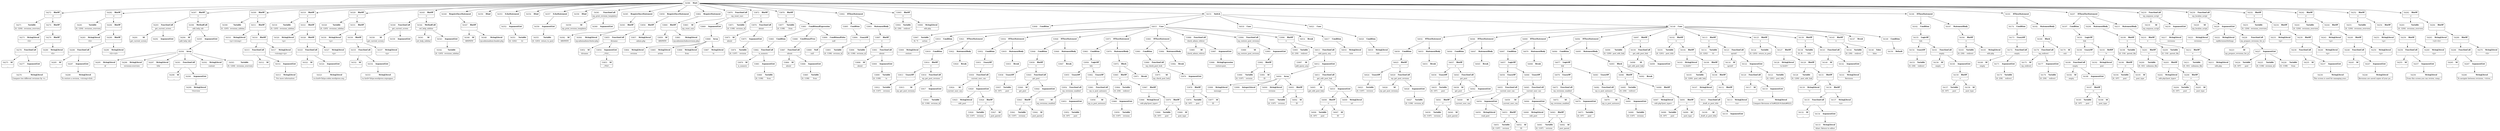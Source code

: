 digraph ast {
node [shape=none];
54272 [label=<<TABLE border='1' cellspacing='0' cellpadding='10' style='rounded' ><TR><TD border='0'>54272</TD><TD border='0'><B>BinOP</B></TD></TR><HR/><TR><TD border='0' cellpadding='5' colspan='2'>.=</TD></TR></TABLE>>];
54272 -> 54271 [weight=2];
54272 -> 54274 [weight=2];
54273 [label=<<TABLE border='1' cellspacing='0' cellpadding='10' style='rounded' ><TR><TD border='0'>54273</TD><TD border='0'><B>StringLiteral</B></TD></TR><HR/><TR><TD border='0' cellpadding='5' colspan='2'>&lt;li&gt;</TD></TR></TABLE>>];
54274 [label=<<TABLE border='1' cellspacing='0' cellpadding='10' style='rounded' ><TR><TD border='0'>54274</TD><TD border='0'><B>BinOP</B></TD></TR><HR/><TR><TD border='0' cellpadding='5' colspan='2'>.</TD></TR></TABLE>>];
54274 -> 54273 [weight=2];
54274 -> 54279 [weight=2];
54275 [label=<<TABLE border='1' cellspacing='0' cellpadding='10' style='rounded' ><TR><TD border='0'>54275</TD><TD border='0'><B>Id</B></TD></TR><HR/><TR><TD border='0' cellpadding='5' colspan='2'>__</TD></TR></TABLE>>];
54276 [label=<<TABLE border='1' cellspacing='0' cellpadding='10' style='rounded' ><TR><TD border='0'>54276</TD><TD border='0'><B>StringLiteral</B></TD></TR><HR/><TR><TD border='0' cellpadding='5' colspan='2'>Compare two different revisions by &lt;s...</TD></TR></TABLE>>];
54277 [label=<<TABLE border='1' cellspacing='0' cellpadding='10' style='rounded' ><TR><TD border='0'>54277</TD><TD border='0'><B>ArgumentList</B></TD></TR></TABLE>>];
54277 -> 54276 [weight=2];
54278 [label=<<TABLE border='1' cellspacing='0' cellpadding='10' style='rounded' ><TR><TD border='0'>54278</TD><TD border='0'><B>FunctionCall</B></TD></TR><HR/><TR><TD border='0' cellpadding='5' colspan='2'>__</TD></TR></TABLE>>];
54278 -> 54275 [weight=2];
54278 -> 54277 [weight=2];
54279 [label=<<TABLE border='1' cellspacing='0' cellpadding='10' style='rounded' ><TR><TD border='0'>54279</TD><TD border='0'><B>BinOP</B></TD></TR><HR/><TR><TD border='0' cellpadding='5' colspan='2'>.</TD></TR></TABLE>>];
54279 -> 54278 [weight=2];
54279 -> 54280 [weight=2];
54280 [label=<<TABLE border='1' cellspacing='0' cellpadding='10' style='rounded' ><TR><TD border='0'>54280</TD><TD border='0'><B>StringLiteral</B></TD></TR><HR/><TR><TD border='0' cellpadding='5' colspan='2'>&lt;li&gt;</TD></TR></TABLE>>];
54281 [label=<<TABLE border='1' cellspacing='0' cellpadding='10' style='rounded' ><TR><TD border='0'>54281</TD><TD border='0'><B>Variable</B></TD></TR><HR/><TR><TD border='0' cellpadding='5'>(0, 1204)</TD><TD border='0' cellpadding='5'>revisions_overview</TD></TR></TABLE>>];
54282 [label=<<TABLE border='1' cellspacing='0' cellpadding='10' style='rounded' ><TR><TD border='0'>54282</TD><TD border='0'><B>BinOP</B></TD></TR><HR/><TR><TD border='0' cellpadding='5' colspan='2'>.=</TD></TR></TABLE>>];
54282 -> 54281 [weight=2];
54282 -> 54284 [weight=2];
54283 [label=<<TABLE border='1' cellspacing='0' cellpadding='10' style='rounded' ><TR><TD border='0'>54283</TD><TD border='0'><B>StringLiteral</B></TD></TR><HR/><TR><TD border='0' cellpadding='5' colspan='2'>&lt;li&gt;</TD></TR></TABLE>>];
54284 [label=<<TABLE border='1' cellspacing='0' cellpadding='10' style='rounded' ><TR><TD border='0'>54284</TD><TD border='0'><B>BinOP</B></TD></TR><HR/><TR><TD border='0' cellpadding='5' colspan='2'>.</TD></TR></TABLE>>];
54284 -> 54283 [weight=2];
54284 -> 54289 [weight=2];
54285 [label=<<TABLE border='1' cellspacing='0' cellpadding='10' style='rounded' ><TR><TD border='0'>54285</TD><TD border='0'><B>Id</B></TD></TR><HR/><TR><TD border='0' cellpadding='5' colspan='2'>__</TD></TR></TABLE>>];
54286 [label=<<TABLE border='1' cellspacing='0' cellpadding='10' style='rounded' ><TR><TD border='0'>54286</TD><TD border='0'><B>StringLiteral</B></TD></TR><HR/><TR><TD border='0' cellpadding='5' colspan='2'>To restore a revision, &lt;strong&gt;click ...</TD></TR></TABLE>>];
54287 [label=<<TABLE border='1' cellspacing='0' cellpadding='10' style='rounded' ><TR><TD border='0'>54287</TD><TD border='0'><B>ArgumentList</B></TD></TR></TABLE>>];
54287 -> 54286 [weight=2];
54288 [label=<<TABLE border='1' cellspacing='0' cellpadding='10' style='rounded' ><TR><TD border='0'>54288</TD><TD border='0'><B>FunctionCall</B></TD></TR><HR/><TR><TD border='0' cellpadding='5' colspan='2'>__</TD></TR></TABLE>>];
54288 -> 54285 [weight=2];
54288 -> 54287 [weight=2];
54289 [label=<<TABLE border='1' cellspacing='0' cellpadding='10' style='rounded' ><TR><TD border='0'>54289</TD><TD border='0'><B>BinOP</B></TD></TR><HR/><TR><TD border='0' cellpadding='5' colspan='2'>.</TD></TR></TABLE>>];
54289 -> 54288 [weight=2];
54289 -> 54290 [weight=2];
54290 [label=<<TABLE border='1' cellspacing='0' cellpadding='10' style='rounded' ><TR><TD border='0'>54290</TD><TD border='0'><B>StringLiteral</B></TD></TR><HR/><TR><TD border='0' cellpadding='5' colspan='2'>&lt;li&gt;&lt;ul&gt;</TD></TR></TABLE>>];
54291 [label=<<TABLE border='1' cellspacing='0' cellpadding='10' style='rounded' ><TR><TD border='0'>54291</TD><TD border='0'><B>Id</B></TD></TR><HR/><TR><TD border='0' cellpadding='5' colspan='2'>get_current_screen</TD></TR></TABLE>>];
54292 [label=<<TABLE border='1' cellspacing='0' cellpadding='10' style='rounded' ><TR><TD border='0'>54292</TD><TD border='0'><B>ArgumentList</B></TD></TR></TABLE>>];
54293 [label=<<TABLE border='1' cellspacing='0' cellpadding='10' style='rounded' ><TR><TD border='0'>54293</TD><TD border='0'><B>FunctionCall</B></TD></TR><HR/><TR><TD border='0' cellpadding='5' colspan='2'>get_current_screen</TD></TR></TABLE>>];
54293 -> 54291 [weight=2];
54293 -> 54292 [weight=2];
54294 [label=<<TABLE border='1' cellspacing='0' cellpadding='10' style='rounded' ><TR><TD border='0'>54294</TD><TD border='0'><B>Id</B></TD></TR><HR/><TR><TD border='0' cellpadding='5' colspan='2'>add_help_tab</TD></TR></TABLE>>];
54295 [label=<<TABLE border='1' cellspacing='0' cellpadding='10' style='rounded' ><TR><TD border='0'>54295</TD><TD border='0'><B>StringLiteral</B></TD></TR><HR/><TR><TD border='0' cellpadding='5' colspan='2'>id</TD></TR></TABLE>>];
54296 [label=<<TABLE border='1' cellspacing='0' cellpadding='10' style='rounded' ><TR><TD border='0'>54296</TD><TD border='0'><B>StringLiteral</B></TD></TR><HR/><TR><TD border='0' cellpadding='5' colspan='2'>revisions-overview</TD></TR></TABLE>>];
54297 [label=<<TABLE border='1' cellspacing='0' cellpadding='10' style='rounded' ><TR><TD border='0'>54297</TD><TD border='0'><B>StringLiteral</B></TD></TR><HR/><TR><TD border='0' cellpadding='5' colspan='2'>title</TD></TR></TABLE>>];
54298 [label=<<TABLE border='1' cellspacing='0' cellpadding='10' style='rounded' ><TR><TD border='0'>54298</TD><TD border='0'><B>Id</B></TD></TR><HR/><TR><TD border='0' cellpadding='5' colspan='2'>__</TD></TR></TABLE>>];
54299 [label=<<TABLE border='1' cellspacing='0' cellpadding='10' style='rounded' ><TR><TD border='0'>54299</TD><TD border='0'><B>StringLiteral</B></TD></TR><HR/><TR><TD border='0' cellpadding='5' colspan='2'>Overview</TD></TR></TABLE>>];
54300 [label=<<TABLE border='1' cellspacing='0' cellpadding='10' style='rounded' ><TR><TD border='0'>54300</TD><TD border='0'><B>ArgumentList</B></TD></TR></TABLE>>];
54300 -> 54299 [weight=2];
54301 [label=<<TABLE border='1' cellspacing='0' cellpadding='10' style='rounded' ><TR><TD border='0'>54301</TD><TD border='0'><B>FunctionCall</B></TD></TR><HR/><TR><TD border='0' cellpadding='5' colspan='2'>__</TD></TR></TABLE>>];
54301 -> 54298 [weight=2];
54301 -> 54300 [weight=2];
54302 [label=<<TABLE border='1' cellspacing='0' cellpadding='10' style='rounded' ><TR><TD border='0'>54302</TD><TD border='0'><B>StringLiteral</B></TD></TR><HR/><TR><TD border='0' cellpadding='5' colspan='2'>content</TD></TR></TABLE>>];
54303 [label=<<TABLE border='1' cellspacing='0' cellpadding='10' style='rounded' ><TR><TD border='0'>54303</TD><TD border='0'><B>Variable</B></TD></TR><HR/><TR><TD border='0' cellpadding='5'>(0, 1204)</TD><TD border='0' cellpadding='5'>revisions_overview</TD></TR></TABLE>>];
54304 [label=<<TABLE border='1' cellspacing='0' cellpadding='10' style='rounded' ><TR><TD border='0'>54304</TD><TD border='0'><B>Array</B></TD></TR></TABLE>>];
54304 -> 54295 [weight=2];
54304 -> 54296 [weight=2];
54304 -> 54297 [weight=2];
54304 -> 54301 [weight=2];
54304 -> 54302 [weight=2];
54304 -> 54303 [weight=2];
54305 [label=<<TABLE border='1' cellspacing='0' cellpadding='10' style='rounded' ><TR><TD border='0'>54305</TD><TD border='0'><B>ArgumentList</B></TD></TR></TABLE>>];
54305 -> 54304 [weight=2];
54306 [label=<<TABLE border='1' cellspacing='0' cellpadding='10' style='rounded' ><TR><TD border='0'>54306</TD><TD border='0'><B>MethodCall</B></TD></TR><HR/><TR><TD border='0' cellpadding='5' colspan='2'>add_help_tab</TD></TR></TABLE>>];
54306 -> 54294 [weight=2];
54306 -> 54305 [weight=2];
54307 [label=<<TABLE border='1' cellspacing='0' cellpadding='10' style='rounded' ><TR><TD border='0'>54307</TD><TD border='0'><B>BinOP</B></TD></TR><HR/><TR><TD border='0' cellpadding='5' colspan='2'>-&gt;</TD></TR></TABLE>>];
54307 -> 54293 [weight=2];
54307 -> 54306 [weight=2];
54308 [label=<<TABLE border='1' cellspacing='0' cellpadding='10' style='rounded' ><TR><TD border='0'>54308</TD><TD border='0'><B>Variable</B></TD></TR><HR/><TR><TD border='0' cellpadding='5'>(0, 1205)</TD><TD border='0' cellpadding='5'>revisions_sidebar</TD></TR></TABLE>>];
54309 [label=<<TABLE border='1' cellspacing='0' cellpadding='10' style='rounded' ><TR><TD border='0'>54309</TD><TD border='0'><B>BinOP</B></TD></TR><HR/><TR><TD border='0' cellpadding='5' colspan='2'>=</TD></TR></TABLE>>];
54309 -> 54308 [weight=2];
54309 -> 54311 [weight=2];
54310 [label=<<TABLE border='1' cellspacing='0' cellpadding='10' style='rounded' ><TR><TD border='0'>54310</TD><TD border='0'><B>StringLiteral</B></TD></TR><HR/><TR><TD border='0' cellpadding='5' colspan='2'>&lt;p&gt;&lt;strong&gt;</TD></TR></TABLE>>];
54311 [label=<<TABLE border='1' cellspacing='0' cellpadding='10' style='rounded' ><TR><TD border='0'>54311</TD><TD border='0'><B>BinOP</B></TD></TR><HR/><TR><TD border='0' cellpadding='5' colspan='2'>.</TD></TR></TABLE>>];
54311 -> 54310 [weight=2];
54311 -> 54316 [weight=2];
54312 [label=<<TABLE border='1' cellspacing='0' cellpadding='10' style='rounded' ><TR><TD border='0'>54312</TD><TD border='0'><B>Id</B></TD></TR><HR/><TR><TD border='0' cellpadding='5' colspan='2'>__</TD></TR></TABLE>>];
54313 [label=<<TABLE border='1' cellspacing='0' cellpadding='10' style='rounded' ><TR><TD border='0'>54313</TD><TD border='0'><B>StringLiteral</B></TD></TR><HR/><TR><TD border='0' cellpadding='5' colspan='2'>For more information:</TD></TR></TABLE>>];
54314 [label=<<TABLE border='1' cellspacing='0' cellpadding='10' style='rounded' ><TR><TD border='0'>54314</TD><TD border='0'><B>ArgumentList</B></TD></TR></TABLE>>];
54314 -> 54313 [weight=2];
54315 [label=<<TABLE border='1' cellspacing='0' cellpadding='10' style='rounded' ><TR><TD border='0'>54315</TD><TD border='0'><B>FunctionCall</B></TD></TR><HR/><TR><TD border='0' cellpadding='5' colspan='2'>__</TD></TR></TABLE>>];
54315 -> 54312 [weight=2];
54315 -> 54314 [weight=2];
54316 [label=<<TABLE border='1' cellspacing='0' cellpadding='10' style='rounded' ><TR><TD border='0'>54316</TD><TD border='0'><B>BinOP</B></TD></TR><HR/><TR><TD border='0' cellpadding='5' colspan='2'>.</TD></TR></TABLE>>];
54316 -> 54315 [weight=2];
54316 -> 54317 [weight=2];
54317 [label=<<TABLE border='1' cellspacing='0' cellpadding='10' style='rounded' ><TR><TD border='0'>54317</TD><TD border='0'><B>StringLiteral</B></TD></TR><HR/><TR><TD border='0' cellpadding='5' colspan='2'>&lt;strong&gt;&lt;p&gt;</TD></TR></TABLE>>];
54318 [label=<<TABLE border='1' cellspacing='0' cellpadding='10' style='rounded' ><TR><TD border='0'>54318</TD><TD border='0'><B>Variable</B></TD></TR><HR/><TR><TD border='0' cellpadding='5'>(0, 1205)</TD><TD border='0' cellpadding='5'>revisions_sidebar</TD></TR></TABLE>>];
54319 [label=<<TABLE border='1' cellspacing='0' cellpadding='10' style='rounded' ><TR><TD border='0'>54319</TD><TD border='0'><B>BinOP</B></TD></TR><HR/><TR><TD border='0' cellpadding='5' colspan='2'>.=</TD></TR></TABLE>>];
54319 -> 54318 [weight=2];
54319 -> 54321 [weight=2];
54320 [label=<<TABLE border='1' cellspacing='0' cellpadding='10' style='rounded' ><TR><TD border='0'>54320</TD><TD border='0'><B>StringLiteral</B></TD></TR><HR/><TR><TD border='0' cellpadding='5' colspan='2'>&lt;p&gt;</TD></TR></TABLE>>];
54321 [label=<<TABLE border='1' cellspacing='0' cellpadding='10' style='rounded' ><TR><TD border='0'>54321</TD><TD border='0'><B>BinOP</B></TD></TR><HR/><TR><TD border='0' cellpadding='5' colspan='2'>.</TD></TR></TABLE>>];
54321 -> 54320 [weight=2];
54321 -> 54326 [weight=2];
54322 [label=<<TABLE border='1' cellspacing='0' cellpadding='10' style='rounded' ><TR><TD border='0'>54322</TD><TD border='0'><B>Id</B></TD></TR><HR/><TR><TD border='0' cellpadding='5' colspan='2'>__</TD></TR></TABLE>>];
54323 [label=<<TABLE border='1' cellspacing='0' cellpadding='10' style='rounded' ><TR><TD border='0'>54323</TD><TD border='0'><B>StringLiteral</B></TD></TR><HR/><TR><TD border='0' cellpadding='5' colspan='2'>&lt;a href='https:codex.wordpress.org...</TD></TR></TABLE>>];
54324 [label=<<TABLE border='1' cellspacing='0' cellpadding='10' style='rounded' ><TR><TD border='0'>54324</TD><TD border='0'><B>ArgumentList</B></TD></TR></TABLE>>];
54324 -> 54323 [weight=2];
54325 [label=<<TABLE border='1' cellspacing='0' cellpadding='10' style='rounded' ><TR><TD border='0'>54325</TD><TD border='0'><B>FunctionCall</B></TD></TR><HR/><TR><TD border='0' cellpadding='5' colspan='2'>__</TD></TR></TABLE>>];
54325 -> 54322 [weight=2];
54325 -> 54324 [weight=2];
54326 [label=<<TABLE border='1' cellspacing='0' cellpadding='10' style='rounded' ><TR><TD border='0'>54326</TD><TD border='0'><B>BinOP</B></TD></TR><HR/><TR><TD border='0' cellpadding='5' colspan='2'>.</TD></TR></TABLE>>];
54326 -> 54325 [weight=2];
54326 -> 54327 [weight=2];
54327 [label=<<TABLE border='1' cellspacing='0' cellpadding='10' style='rounded' ><TR><TD border='0'>54327</TD><TD border='0'><B>StringLiteral</B></TD></TR><HR/><TR><TD border='0' cellpadding='5' colspan='2'>&lt;p&gt;</TD></TR></TABLE>>];
54328 [label=<<TABLE border='1' cellspacing='0' cellpadding='10' style='rounded' ><TR><TD border='0'>54328</TD><TD border='0'><B>Variable</B></TD></TR><HR/><TR><TD border='0' cellpadding='5'>(0, 1205)</TD><TD border='0' cellpadding='5'>revisions_sidebar</TD></TR></TABLE>>];
54329 [label=<<TABLE border='1' cellspacing='0' cellpadding='10' style='rounded' ><TR><TD border='0'>54329</TD><TD border='0'><B>BinOP</B></TD></TR><HR/><TR><TD border='0' cellpadding='5' colspan='2'>.=</TD></TR></TABLE>>];
54329 -> 54328 [weight=2];
54329 -> 54331 [weight=2];
54330 [label=<<TABLE border='1' cellspacing='0' cellpadding='10' style='rounded' ><TR><TD border='0'>54330</TD><TD border='0'><B>StringLiteral</B></TD></TR><HR/><TR><TD border='0' cellpadding='5' colspan='2'>&lt;p&gt;</TD></TR></TABLE>>];
54331 [label=<<TABLE border='1' cellspacing='0' cellpadding='10' style='rounded' ><TR><TD border='0'>54331</TD><TD border='0'><B>BinOP</B></TD></TR><HR/><TR><TD border='0' cellpadding='5' colspan='2'>.</TD></TR></TABLE>>];
54331 -> 54330 [weight=2];
54331 -> 54336 [weight=2];
54332 [label=<<TABLE border='1' cellspacing='0' cellpadding='10' style='rounded' ><TR><TD border='0'>54332</TD><TD border='0'><B>Id</B></TD></TR><HR/><TR><TD border='0' cellpadding='5' colspan='2'>__</TD></TR></TABLE>>];
54333 [label=<<TABLE border='1' cellspacing='0' cellpadding='10' style='rounded' ><TR><TD border='0'>54333</TD><TD border='0'><B>StringLiteral</B></TD></TR><HR/><TR><TD border='0' cellpadding='5' colspan='2'>&lt;a href='https:wordpress.orgsuppor...</TD></TR></TABLE>>];
54334 [label=<<TABLE border='1' cellspacing='0' cellpadding='10' style='rounded' ><TR><TD border='0'>54334</TD><TD border='0'><B>ArgumentList</B></TD></TR></TABLE>>];
54334 -> 54333 [weight=2];
54335 [label=<<TABLE border='1' cellspacing='0' cellpadding='10' style='rounded' ><TR><TD border='0'>54335</TD><TD border='0'><B>FunctionCall</B></TD></TR><HR/><TR><TD border='0' cellpadding='5' colspan='2'>__</TD></TR></TABLE>>];
54335 -> 54332 [weight=2];
54335 -> 54334 [weight=2];
54336 [label=<<TABLE border='1' cellspacing='0' cellpadding='10' style='rounded' ><TR><TD border='0'>54336</TD><TD border='0'><B>BinOP</B></TD></TR><HR/><TR><TD border='0' cellpadding='5' colspan='2'>.</TD></TR></TABLE>>];
54336 -> 54335 [weight=2];
54336 -> 54337 [weight=2];
54337 [label=<<TABLE border='1' cellspacing='0' cellpadding='10' style='rounded' ><TR><TD border='0'>54337</TD><TD border='0'><B>StringLiteral</B></TD></TR><HR/><TR><TD border='0' cellpadding='5' colspan='2'>&lt;p&gt;</TD></TR></TABLE>>];
54338 [label=<<TABLE border='1' cellspacing='0' cellpadding='10' style='rounded' ><TR><TD border='0'>54338</TD><TD border='0'><B>Id</B></TD></TR><HR/><TR><TD border='0' cellpadding='5' colspan='2'>get_current_screen</TD></TR></TABLE>>];
54339 [label=<<TABLE border='1' cellspacing='0' cellpadding='10' style='rounded' ><TR><TD border='0'>54339</TD><TD border='0'><B>ArgumentList</B></TD></TR></TABLE>>];
54340 [label=<<TABLE border='1' cellspacing='0' cellpadding='10' style='rounded' ><TR><TD border='0'>54340</TD><TD border='0'><B>FunctionCall</B></TD></TR><HR/><TR><TD border='0' cellpadding='5' colspan='2'>get_current_screen</TD></TR></TABLE>>];
54340 -> 54338 [weight=2];
54340 -> 54339 [weight=2];
54341 [label=<<TABLE border='1' cellspacing='0' cellpadding='10' style='rounded' ><TR><TD border='0'>54341</TD><TD border='0'><B>Id</B></TD></TR><HR/><TR><TD border='0' cellpadding='5' colspan='2'>set_help_sidebar</TD></TR></TABLE>>];
54342 [label=<<TABLE border='1' cellspacing='0' cellpadding='10' style='rounded' ><TR><TD border='0'>54342</TD><TD border='0'><B>Variable</B></TD></TR><HR/><TR><TD border='0' cellpadding='5'>(0, 1205)</TD><TD border='0' cellpadding='5'>revisions_sidebar</TD></TR></TABLE>>];
54343 [label=<<TABLE border='1' cellspacing='0' cellpadding='10' style='rounded' ><TR><TD border='0'>54343</TD><TD border='0'><B>ArgumentList</B></TD></TR></TABLE>>];
54343 -> 54342 [weight=2];
54344 [label=<<TABLE border='1' cellspacing='0' cellpadding='10' style='rounded' ><TR><TD border='0'>54344</TD><TD border='0'><B>MethodCall</B></TD></TR><HR/><TR><TD border='0' cellpadding='5' colspan='2'>set_help_sidebar</TD></TR></TABLE>>];
54344 -> 54341 [weight=2];
54344 -> 54343 [weight=2];
54345 [label=<<TABLE border='1' cellspacing='0' cellpadding='10' style='rounded' ><TR><TD border='0'>54345</TD><TD border='0'><B>BinOP</B></TD></TR><HR/><TR><TD border='0' cellpadding='5' colspan='2'>-&gt;</TD></TR></TABLE>>];
54345 -> 54340 [weight=2];
54345 -> 54344 [weight=2];
54346 [label=<<TABLE border='1' cellspacing='0' cellpadding='10' style='rounded' ><TR><TD border='0'>54346</TD><TD border='0'><B>Id</B></TD></TR><HR/><TR><TD border='0' cellpadding='5' colspan='2'>ABSPATH</TD></TR></TABLE>>];
54347 [label=<<TABLE border='1' cellspacing='0' cellpadding='10' style='rounded' ><TR><TD border='0'>54347</TD><TD border='0'><B>BinOP</B></TD></TR><HR/><TR><TD border='0' cellpadding='5' colspan='2'>.</TD></TR></TABLE>>];
54347 -> 54346 [weight=2];
54347 -> 54348 [weight=2];
54348 [label=<<TABLE border='1' cellspacing='0' cellpadding='10' style='rounded' ><TR><TD border='0'>54348</TD><TD border='0'><B>StringLiteral</B></TD></TR><HR/><TR><TD border='0' cellpadding='5' colspan='2'>wp-adminadmin-header.php</TD></TR></TABLE>>];
54349 [label=<<TABLE border='1' cellspacing='0' cellpadding='10' style='rounded' ><TR><TD border='0'>54349</TD><TD border='0'><B>RequireOnceStatement</B></TD></TR></TABLE>>];
54349 -> 54347 [weight=2];
54350 [label=<<TABLE border='1' cellspacing='0' cellpadding='10' style='rounded' ><TR><TD border='0'>54350</TD><TD border='0'><B>Html</B></TD></TR></TABLE>>];
54351 [label=<<TABLE border='1' cellspacing='0' cellpadding='10' style='rounded' ><TR><TD border='0'>54351</TD><TD border='0'><B>Variable</B></TD></TR><HR/><TR><TD border='0' cellpadding='5'>(0, 1202)</TD><TD border='0' cellpadding='5'>h1</TD></TR></TABLE>>];
54352 [label=<<TABLE border='1' cellspacing='0' cellpadding='10' style='rounded' ><TR><TD border='0'>54352</TD><TD border='0'><B>ArgumentList</B></TD></TR></TABLE>>];
54352 -> 54351 [weight=2];
54353 [label=<<TABLE border='1' cellspacing='0' cellpadding='10' style='rounded' ><TR><TD border='0'>54353</TD><TD border='0'><B>EchoStatement</B></TD></TR></TABLE>>];
54353 -> 54352 [weight=2];
54354 [label=<<TABLE border='1' cellspacing='0' cellpadding='10' style='rounded' ><TR><TD border='0'>54354</TD><TD border='0'><B>Html</B></TD></TR></TABLE>>];
54355 [label=<<TABLE border='1' cellspacing='0' cellpadding='10' style='rounded' ><TR><TD border='0'>54355</TD><TD border='0'><B>Variable</B></TD></TR><HR/><TR><TD border='0' cellpadding='5'>(0, 1203)</TD><TD border='0' cellpadding='5'>return_to_post</TD></TR></TABLE>>];
54356 [label=<<TABLE border='1' cellspacing='0' cellpadding='10' style='rounded' ><TR><TD border='0'>54356</TD><TD border='0'><B>ArgumentList</B></TD></TR></TABLE>>];
54356 -> 54355 [weight=2];
54357 [label=<<TABLE border='1' cellspacing='0' cellpadding='10' style='rounded' ><TR><TD border='0'>54357</TD><TD border='0'><B>EchoStatement</B></TD></TR></TABLE>>];
54357 -> 54356 [weight=2];
54358 [label=<<TABLE border='1' cellspacing='0' cellpadding='10' style='rounded' ><TR><TD border='0'>54358</TD><TD border='0'><B>Html</B></TD></TR></TABLE>>];
54359 [label=<<TABLE border='1' cellspacing='0' cellpadding='10' style='rounded' ><TR><TD border='0'>54359</TD><TD border='0'><B>Id</B></TD></TR><HR/><TR><TD border='0' cellpadding='5' colspan='2'>wp_print_revision_templates</TD></TR></TABLE>>];
54360 [label=<<TABLE border='1' cellspacing='0' cellpadding='10' style='rounded' ><TR><TD border='0'>54360</TD><TD border='0'><B>ArgumentList</B></TD></TR></TABLE>>];
54361 [label=<<TABLE border='1' cellspacing='0' cellpadding='10' style='rounded' ><TR><TD border='0'>54361</TD><TD border='0'><B>FunctionCall</B></TD></TR><HR/><TR><TD border='0' cellpadding='5' colspan='2'>wp_print_revision_templates</TD></TR></TABLE>>];
54361 -> 54359 [weight=2];
54361 -> 54360 [weight=2];
54362 [label=<<TABLE border='1' cellspacing='0' cellpadding='10' style='rounded' ><TR><TD border='0'>54362</TD><TD border='0'><B>Id</B></TD></TR><HR/><TR><TD border='0' cellpadding='5' colspan='2'>ABSPATH</TD></TR></TABLE>>];
54363 [label=<<TABLE border='1' cellspacing='0' cellpadding='10' style='rounded' ><TR><TD border='0'>54363</TD><TD border='0'><B>BinOP</B></TD></TR><HR/><TR><TD border='0' cellpadding='5' colspan='2'>.</TD></TR></TABLE>>];
54363 -> 54362 [weight=2];
54363 -> 54364 [weight=2];
54364 [label=<<TABLE border='1' cellspacing='0' cellpadding='10' style='rounded' ><TR><TD border='0'>54364</TD><TD border='0'><B>StringLiteral</B></TD></TR><HR/><TR><TD border='0' cellpadding='5' colspan='2'>wp-adminadmin-footer.php</TD></TR></TABLE>>];
54365 [label=<<TABLE border='1' cellspacing='0' cellpadding='10' style='rounded' ><TR><TD border='0'>54365</TD><TD border='0'><B>RequireOnceStatement</B></TD></TR></TABLE>>];
54365 -> 54363 [weight=2];
54366 [label=<<TABLE border='1' cellspacing='0' cellpadding='10' style='rounded' ><TR><TD border='0'>54366</TD><TD border='0'><B>Start</B></TD></TR></TABLE>>];
54366 -> 53858 [weight=2];
54366 -> 53862 [weight=2];
54366 -> 53870 [weight=2];
54366 -> 53872 [weight=2];
54366 -> 53878 [weight=2];
54366 -> 53902 [weight=2];
54366 -> 53905 [weight=2];
54366 -> 54151 [weight=2];
54366 -> 54166 [weight=2];
54366 -> 54181 [weight=2];
54366 -> 54207 [weight=2];
54366 -> 54219 [weight=2];
54366 -> 54230 [weight=2];
54366 -> 54232 [weight=2];
54366 -> 54242 [weight=2];
54366 -> 54252 [weight=2];
54366 -> 54262 [weight=2];
54366 -> 54272 [weight=2];
54366 -> 54282 [weight=2];
54366 -> 54307 [weight=2];
54366 -> 54309 [weight=2];
54366 -> 54319 [weight=2];
54366 -> 54329 [weight=2];
54366 -> 54345 [weight=2];
54366 -> 54349 [weight=2];
54366 -> 54350 [weight=2];
54366 -> 54353 [weight=2];
54366 -> 54354 [weight=2];
54366 -> 54357 [weight=2];
54366 -> 54358 [weight=2];
54366 -> 54361 [weight=2];
54366 -> 54365 [weight=2];
53852 [label=<<TABLE border='1' cellspacing='0' cellpadding='10' style='rounded' ><TR><TD border='0'>53852</TD><TD border='0'><B>Id</B></TD></TR><HR/><TR><TD border='0' cellpadding='5' colspan='2'>dirname</TD></TR></TABLE>>];
53853 [label=<<TABLE border='1' cellspacing='0' cellpadding='10' style='rounded' ><TR><TD border='0'>53853</TD><TD border='0'><B>Id</B></TD></TR><HR/><TR><TD border='0' cellpadding='5' colspan='2'>__FILE__</TD></TR></TABLE>>];
53854 [label=<<TABLE border='1' cellspacing='0' cellpadding='10' style='rounded' ><TR><TD border='0'>53854</TD><TD border='0'><B>ArgumentList</B></TD></TR><HR/><TR><TD border='0' cellpadding='5' colspan='2'>__FILE__</TD></TR></TABLE>>];
53854 -> 53853 [weight=2];
53855 [label=<<TABLE border='1' cellspacing='0' cellpadding='10' style='rounded' ><TR><TD border='0'>53855</TD><TD border='0'><B>FunctionCall</B></TD></TR><HR/><TR><TD border='0' cellpadding='5' colspan='2'>dirname</TD></TR></TABLE>>];
53855 -> 53852 [weight=2];
53855 -> 53854 [weight=2];
53856 [label=<<TABLE border='1' cellspacing='0' cellpadding='10' style='rounded' ><TR><TD border='0'>53856</TD><TD border='0'><B>BinOP</B></TD></TR><HR/><TR><TD border='0' cellpadding='5' colspan='2'>.</TD></TR></TABLE>>];
53856 -> 53855 [weight=2];
53856 -> 53857 [weight=2];
53857 [label=<<TABLE border='1' cellspacing='0' cellpadding='10' style='rounded' ><TR><TD border='0'>53857</TD><TD border='0'><B>StringLiteral</B></TD></TR><HR/><TR><TD border='0' cellpadding='5' colspan='2'>admin.php</TD></TR></TABLE>>];
53858 [label=<<TABLE border='1' cellspacing='0' cellpadding='10' style='rounded' ><TR><TD border='0'>53858</TD><TD border='0'><B>RequireOnceStatement</B></TD></TR></TABLE>>];
53858 -> 53856 [weight=2];
53859 [label=<<TABLE border='1' cellspacing='0' cellpadding='10' style='rounded' ><TR><TD border='0'>53859</TD><TD border='0'><B>Id</B></TD></TR><HR/><TR><TD border='0' cellpadding='5' colspan='2'>ABSPATH</TD></TR></TABLE>>];
53860 [label=<<TABLE border='1' cellspacing='0' cellpadding='10' style='rounded' ><TR><TD border='0'>53860</TD><TD border='0'><B>BinOP</B></TD></TR><HR/><TR><TD border='0' cellpadding='5' colspan='2'>.</TD></TR></TABLE>>];
53860 -> 53859 [weight=2];
53860 -> 53861 [weight=2];
53861 [label=<<TABLE border='1' cellspacing='0' cellpadding='10' style='rounded' ><TR><TD border='0'>53861</TD><TD border='0'><B>StringLiteral</B></TD></TR><HR/><TR><TD border='0' cellpadding='5' colspan='2'>wp-adminincludesrevision.php</TD></TR></TABLE>>];
53862 [label=<<TABLE border='1' cellspacing='0' cellpadding='10' style='rounded' ><TR><TD border='0'>53862</TD><TD border='0'><B>RequireStatement</B></TD></TR></TABLE>>];
53862 -> 53860 [weight=2];
53863 [label=<<TABLE border='1' cellspacing='0' cellpadding='10' style='rounded' ><TR><TD border='0'>53863</TD><TD border='0'><B>Id</B></TD></TR><HR/><TR><TD border='0' cellpadding='5' colspan='2'>wp_reset_vars</TD></TR></TABLE>>];
53864 [label=<<TABLE border='1' cellspacing='0' cellpadding='10' style='rounded' ><TR><TD border='0'>53864</TD><TD border='0'><B>StringLiteral</B></TD></TR><HR/><TR><TD border='0' cellpadding='5' colspan='2'>revision</TD></TR></TABLE>>];
53865 [label=<<TABLE border='1' cellspacing='0' cellpadding='10' style='rounded' ><TR><TD border='0'>53865</TD><TD border='0'><B>StringLiteral</B></TD></TR><HR/><TR><TD border='0' cellpadding='5' colspan='2'>action</TD></TR></TABLE>>];
53866 [label=<<TABLE border='1' cellspacing='0' cellpadding='10' style='rounded' ><TR><TD border='0'>53866</TD><TD border='0'><B>StringLiteral</B></TD></TR><HR/><TR><TD border='0' cellpadding='5' colspan='2'>from</TD></TR></TABLE>>];
53867 [label=<<TABLE border='1' cellspacing='0' cellpadding='10' style='rounded' ><TR><TD border='0'>53867</TD><TD border='0'><B>StringLiteral</B></TD></TR><HR/><TR><TD border='0' cellpadding='5' colspan='2'>to</TD></TR></TABLE>>];
53868 [label=<<TABLE border='1' cellspacing='0' cellpadding='10' style='rounded' ><TR><TD border='0'>53868</TD><TD border='0'><B>Array</B></TD></TR></TABLE>>];
53868 -> 53864 [weight=2];
53868 -> 53865 [weight=2];
53868 -> 53866 [weight=2];
53868 -> 53867 [weight=2];
53869 [label=<<TABLE border='1' cellspacing='0' cellpadding='10' style='rounded' ><TR><TD border='0'>53869</TD><TD border='0'><B>ArgumentList</B></TD></TR></TABLE>>];
53869 -> 53868 [weight=2];
53870 [label=<<TABLE border='1' cellspacing='0' cellpadding='10' style='rounded' ><TR><TD border='0'>53870</TD><TD border='0'><B>FunctionCall</B></TD></TR><HR/><TR><TD border='0' cellpadding='5' colspan='2'>wp_reset_vars</TD></TR></TABLE>>];
53870 -> 53863 [weight=2];
53870 -> 53869 [weight=2];
53871 [label=<<TABLE border='1' cellspacing='0' cellpadding='10' style='rounded' ><TR><TD border='0'>53871</TD><TD border='0'><B>Variable</B></TD></TR><HR/><TR><TD border='0' cellpadding='5'>(0, 1196)</TD><TD border='0' cellpadding='5'>revision_id</TD></TR></TABLE>>];
53872 [label=<<TABLE border='1' cellspacing='0' cellpadding='10' style='rounded' ><TR><TD border='0'>53872</TD><TD border='0'><B>BinOP</B></TD></TR><HR/><TR><TD border='0' cellpadding='5' colspan='2'>=</TD></TR></TABLE>>];
53872 -> 53871 [weight=2];
53872 -> 53876 [weight=2];
53873 [label=<<TABLE border='1' cellspacing='0' cellpadding='10' style='rounded' ><TR><TD border='0'>53873</TD><TD border='0'><B>Id</B></TD></TR><HR/><TR><TD border='0' cellpadding='5' colspan='2'>absint</TD></TR></TABLE>>];
53874 [label=<<TABLE border='1' cellspacing='0' cellpadding='10' style='rounded' ><TR><TD border='0'>53874</TD><TD border='0'><B>Variable</B></TD></TR><HR/><TR><TD border='0' cellpadding='5'>(0, 1197)</TD><TD border='0' cellpadding='5'>revision</TD></TR></TABLE>>];
53875 [label=<<TABLE border='1' cellspacing='0' cellpadding='10' style='rounded' ><TR><TD border='0'>53875</TD><TD border='0'><B>ArgumentList</B></TD></TR></TABLE>>];
53875 -> 53874 [weight=2];
53876 [label=<<TABLE border='1' cellspacing='0' cellpadding='10' style='rounded' ><TR><TD border='0'>53876</TD><TD border='0'><B>FunctionCall</B></TD></TR><HR/><TR><TD border='0' cellpadding='5' colspan='2'>absint</TD></TR></TABLE>>];
53876 -> 53873 [weight=2];
53876 -> 53875 [weight=2];
53877 [label=<<TABLE border='1' cellspacing='0' cellpadding='10' style='rounded' ><TR><TD border='0'>53877</TD><TD border='0'><B>Variable</B></TD></TR><HR/><TR><TD border='0' cellpadding='5'>(0, 1198)</TD><TD border='0' cellpadding='5'>from</TD></TR></TABLE>>];
53878 [label=<<TABLE border='1' cellspacing='0' cellpadding='10' style='rounded' ><TR><TD border='0'>53878</TD><TD border='0'><B>BinOP</B></TD></TR><HR/><TR><TD border='0' cellpadding='5' colspan='2'>=</TD></TR></TABLE>>];
53878 -> 53877 [weight=2];
53878 -> 53891 [weight=2];
53879 [label=<<TABLE border='1' cellspacing='0' cellpadding='10' style='rounded' ><TR><TD border='0'>53879</TD><TD border='0'><B>Id</B></TD></TR><HR/><TR><TD border='0' cellpadding='5' colspan='2'>is_numeric</TD></TR></TABLE>>];
53880 [label=<<TABLE border='1' cellspacing='0' cellpadding='10' style='rounded' ><TR><TD border='0'>53880</TD><TD border='0'><B>Variable</B></TD></TR><HR/><TR><TD border='0' cellpadding='5'>(0, 1198)</TD><TD border='0' cellpadding='5'>from</TD></TR></TABLE>>];
53881 [label=<<TABLE border='1' cellspacing='0' cellpadding='10' style='rounded' ><TR><TD border='0'>53881</TD><TD border='0'><B>ArgumentList</B></TD></TR></TABLE>>];
53881 -> 53880 [weight=2];
53882 [label=<<TABLE border='1' cellspacing='0' cellpadding='10' style='rounded' ><TR><TD border='0'>53882</TD><TD border='0'><B>FunctionCall</B></TD></TR><HR/><TR><TD border='0' cellpadding='5' colspan='2'>is_numeric</TD></TR></TABLE>>];
53882 -> 53879 [weight=2];
53882 -> 53881 [weight=2];
53883 [label=<<TABLE border='1' cellspacing='0' cellpadding='10' style='rounded' ><TR><TD border='0'>53883</TD><TD border='0'><B>Condition</B></TD></TR></TABLE>>];
53883 -> 53882 [weight=2];
53884 [label=<<TABLE border='1' cellspacing='0' cellpadding='10' style='rounded' ><TR><TD border='0'>53884</TD><TD border='0'><B>Id</B></TD></TR><HR/><TR><TD border='0' cellpadding='5' colspan='2'>absint</TD></TR></TABLE>>];
53885 [label=<<TABLE border='1' cellspacing='0' cellpadding='10' style='rounded' ><TR><TD border='0'>53885</TD><TD border='0'><B>Variable</B></TD></TR><HR/><TR><TD border='0' cellpadding='5'>(0, 1198)</TD><TD border='0' cellpadding='5'>from</TD></TR></TABLE>>];
53886 [label=<<TABLE border='1' cellspacing='0' cellpadding='10' style='rounded' ><TR><TD border='0'>53886</TD><TD border='0'><B>ArgumentList</B></TD></TR></TABLE>>];
53886 -> 53885 [weight=2];
53887 [label=<<TABLE border='1' cellspacing='0' cellpadding='10' style='rounded' ><TR><TD border='0'>53887</TD><TD border='0'><B>FunctionCall</B></TD></TR><HR/><TR><TD border='0' cellpadding='5' colspan='2'>absint</TD></TR></TABLE>>];
53887 -> 53884 [weight=2];
53887 -> 53886 [weight=2];
53888 [label=<<TABLE border='1' cellspacing='0' cellpadding='10' style='rounded' ><TR><TD border='0'>53888</TD><TD border='0'><B>ConditionalTrue</B></TD></TR></TABLE>>];
53888 -> 53887 [weight=2];
53889 [label=<<TABLE border='1' cellspacing='0' cellpadding='10' style='rounded' ><TR><TD border='0'>53889</TD><TD border='0'><B>Null</B></TD></TR><HR/><TR><TD border='0' cellpadding='5' colspan='2'>null</TD></TR></TABLE>>];
53890 [label=<<TABLE border='1' cellspacing='0' cellpadding='10' style='rounded' ><TR><TD border='0'>53890</TD><TD border='0'><B>ConditionalFalse</B></TD></TR><HR/><TR><TD border='0' cellpadding='5' colspan='2'>null</TD></TR></TABLE>>];
53890 -> 53889 [weight=2];
53891 [label=<<TABLE border='1' cellspacing='0' cellpadding='10' style='rounded' ><TR><TD border='0'>53891</TD><TD border='0'><B>ConditionalExpression</B></TD></TR></TABLE>>];
53891 -> 53883 [weight=2];
53891 -> 53888 [weight=2];
53891 -> 53890 [weight=2];
53893 [label=<<TABLE border='1' cellspacing='0' cellpadding='10' style='rounded' ><TR><TD border='0'>53893</TD><TD border='0'><B>Variable</B></TD></TR><HR/><TR><TD border='0' cellpadding='5'>(0, 1196)</TD><TD border='0' cellpadding='5'>revision_id</TD></TR></TABLE>>];
53894 [label=<<TABLE border='1' cellspacing='0' cellpadding='10' style='rounded' ><TR><TD border='0'>53894</TD><TD border='0'><B>UnaryOP</B></TD></TR><HR/><TR><TD border='0' cellpadding='5' colspan='2'>!</TD></TR></TABLE>>];
53894 -> 53893 [weight=2];
53895 [label=<<TABLE border='1' cellspacing='0' cellpadding='10' style='rounded' ><TR><TD border='0'>53895</TD><TD border='0'><B>Condition</B></TD></TR></TABLE>>];
53895 -> 53894 [weight=2];
53896 [label=<<TABLE border='1' cellspacing='0' cellpadding='10' style='rounded' ><TR><TD border='0'>53896</TD><TD border='0'><B>Variable</B></TD></TR><HR/><TR><TD border='0' cellpadding='5'>(0, 1196)</TD><TD border='0' cellpadding='5'>revision_id</TD></TR></TABLE>>];
53897 [label=<<TABLE border='1' cellspacing='0' cellpadding='10' style='rounded' ><TR><TD border='0'>53897</TD><TD border='0'><B>BinOP</B></TD></TR><HR/><TR><TD border='0' cellpadding='5' colspan='2'>=</TD></TR></TABLE>>];
53897 -> 53896 [weight=2];
53897 -> 53901 [weight=2];
53898 [label=<<TABLE border='1' cellspacing='0' cellpadding='10' style='rounded' ><TR><TD border='0'>53898</TD><TD border='0'><B>Id</B></TD></TR><HR/><TR><TD border='0' cellpadding='5' colspan='2'>absint</TD></TR></TABLE>>];
53899 [label=<<TABLE border='1' cellspacing='0' cellpadding='10' style='rounded' ><TR><TD border='0'>53899</TD><TD border='0'><B>Variable</B></TD></TR><HR/><TR><TD border='0' cellpadding='5'>(0, 1199)</TD><TD border='0' cellpadding='5'>to</TD></TR></TABLE>>];
53900 [label=<<TABLE border='1' cellspacing='0' cellpadding='10' style='rounded' ><TR><TD border='0'>53900</TD><TD border='0'><B>ArgumentList</B></TD></TR></TABLE>>];
53900 -> 53899 [weight=2];
53901 [label=<<TABLE border='1' cellspacing='0' cellpadding='10' style='rounded' ><TR><TD border='0'>53901</TD><TD border='0'><B>FunctionCall</B></TD></TR><HR/><TR><TD border='0' cellpadding='5' colspan='2'>absint</TD></TR></TABLE>>];
53901 -> 53898 [weight=2];
53901 -> 53900 [weight=2];
53902 [label=<<TABLE border='1' cellspacing='0' cellpadding='10' style='rounded' ><TR><TD border='0'>53902</TD><TD border='0'><B>IfThenStatement</B></TD></TR></TABLE>>];
53902 -> 53895 [weight=2];
53902 -> 53903 [weight=2];
53903 [label=<<TABLE border='1' cellspacing='0' cellpadding='10' style='rounded' ><TR><TD border='0'>53903</TD><TD border='0'><B>StatementBody</B></TD></TR></TABLE>>];
53903 -> 53897 [weight=2];
53904 [label=<<TABLE border='1' cellspacing='0' cellpadding='10' style='rounded' ><TR><TD border='0'>53904</TD><TD border='0'><B>Variable</B></TD></TR><HR/><TR><TD border='0' cellpadding='5'>(0, 236)</TD><TD border='0' cellpadding='5'>redirect</TD></TR></TABLE>>];
53905 [label=<<TABLE border='1' cellspacing='0' cellpadding='10' style='rounded' ><TR><TD border='0'>53905</TD><TD border='0'><B>BinOP</B></TD></TR><HR/><TR><TD border='0' cellpadding='5' colspan='2'>=</TD></TR></TABLE>>];
53905 -> 53904 [weight=2];
53905 -> 53906 [weight=2];
53906 [label=<<TABLE border='1' cellspacing='0' cellpadding='10' style='rounded' ><TR><TD border='0'>53906</TD><TD border='0'><B>StringLiteral</B></TD></TR><HR/><TR><TD border='0' cellpadding='5' colspan='2'>edit.php</TD></TR></TABLE>>];
53907 [label=<<TABLE border='1' cellspacing='0' cellpadding='10' style='rounded' ><TR><TD border='0'>53907</TD><TD border='0'><B>Variable</B></TD></TR><HR/><TR><TD border='0' cellpadding='5'>(0, 7)</TD><TD border='0' cellpadding='5'>action</TD></TR></TABLE>>];
53908 [label=<<TABLE border='1' cellspacing='0' cellpadding='10' style='rounded' ><TR><TD border='0'>53908</TD><TD border='0'><B>Condition</B></TD></TR></TABLE>>];
53908 -> 53907 [weight=2];
53909 [label=<<TABLE border='1' cellspacing='0' cellpadding='10' style='rounded' ><TR><TD border='0'>53909</TD><TD border='0'><B>StringLiteral</B></TD></TR><HR/><TR><TD border='0' cellpadding='5' colspan='2'>restore</TD></TR></TABLE>>];
53910 [label=<<TABLE border='1' cellspacing='0' cellpadding='10' style='rounded' ><TR><TD border='0'>53910</TD><TD border='0'><B>Condition</B></TD></TR></TABLE>>];
53910 -> 53909 [weight=2];
53912 [label=<<TABLE border='1' cellspacing='0' cellpadding='10' style='rounded' ><TR><TD border='0'>53912</TD><TD border='0'><B>Variable</B></TD></TR><HR/><TR><TD border='0' cellpadding='5'>(0, 1197)</TD><TD border='0' cellpadding='5'>revision</TD></TR></TABLE>>];
53913 [label=<<TABLE border='1' cellspacing='0' cellpadding='10' style='rounded' ><TR><TD border='0'>53913</TD><TD border='0'><B>UnaryOP</B></TD></TR><HR/><TR><TD border='0' cellpadding='5' colspan='2'>!</TD></TR></TABLE>>];
53913 -> 53912 [weight=2];
53914 [label=<<TABLE border='1' cellspacing='0' cellpadding='10' style='rounded' ><TR><TD border='0'>53914</TD><TD border='0'><B>BinOP</B></TD></TR><HR/><TR><TD border='0' cellpadding='5' colspan='2'>=</TD></TR></TABLE>>];
53914 -> 53913 [weight=2];
53914 -> 53918 [weight=2];
53915 [label=<<TABLE border='1' cellspacing='0' cellpadding='10' style='rounded' ><TR><TD border='0'>53915</TD><TD border='0'><B>Id</B></TD></TR><HR/><TR><TD border='0' cellpadding='5' colspan='2'>wp_get_post_revision</TD></TR></TABLE>>];
53916 [label=<<TABLE border='1' cellspacing='0' cellpadding='10' style='rounded' ><TR><TD border='0'>53916</TD><TD border='0'><B>Variable</B></TD></TR><HR/><TR><TD border='0' cellpadding='5'>(0, 1196)</TD><TD border='0' cellpadding='5'>revision_id</TD></TR></TABLE>>];
53917 [label=<<TABLE border='1' cellspacing='0' cellpadding='10' style='rounded' ><TR><TD border='0'>53917</TD><TD border='0'><B>ArgumentList</B></TD></TR></TABLE>>];
53917 -> 53916 [weight=2];
53918 [label=<<TABLE border='1' cellspacing='0' cellpadding='10' style='rounded' ><TR><TD border='0'>53918</TD><TD border='0'><B>FunctionCall</B></TD></TR><HR/><TR><TD border='0' cellpadding='5' colspan='2'>wp_get_post_revision</TD></TR></TABLE>>];
53918 -> 53915 [weight=2];
53918 -> 53917 [weight=2];
53919 [label=<<TABLE border='1' cellspacing='0' cellpadding='10' style='rounded' ><TR><TD border='0'>53919</TD><TD border='0'><B>Condition</B></TD></TR></TABLE>>];
53919 -> 53914 [weight=2];
53920 [label=<<TABLE border='1' cellspacing='0' cellpadding='10' style='rounded' ><TR><TD border='0'>53920</TD><TD border='0'><B>Break</B></TD></TR></TABLE>>];
53921 [label=<<TABLE border='1' cellspacing='0' cellpadding='10' style='rounded' ><TR><TD border='0'>53921</TD><TD border='0'><B>IfThenStatement</B></TD></TR></TABLE>>];
53921 -> 53919 [weight=2];
53921 -> 53922 [weight=2];
53922 [label=<<TABLE border='1' cellspacing='0' cellpadding='10' style='rounded' ><TR><TD border='0'>53922</TD><TD border='0'><B>StatementBody</B></TD></TR></TABLE>>];
53922 -> 53920 [weight=2];
53924 [label=<<TABLE border='1' cellspacing='0' cellpadding='10' style='rounded' ><TR><TD border='0'>53924</TD><TD border='0'><B>Id</B></TD></TR><HR/><TR><TD border='0' cellpadding='5' colspan='2'>current_user_can</TD></TR></TABLE>>];
53925 [label=<<TABLE border='1' cellspacing='0' cellpadding='10' style='rounded' ><TR><TD border='0'>53925</TD><TD border='0'><B>StringLiteral</B></TD></TR><HR/><TR><TD border='0' cellpadding='5' colspan='2'>edit_post</TD></TR></TABLE>>];
53926 [label=<<TABLE border='1' cellspacing='0' cellpadding='10' style='rounded' ><TR><TD border='0'>53926</TD><TD border='0'><B>Variable</B></TD></TR><HR/><TR><TD border='0' cellpadding='5'>(0, 1197)</TD><TD border='0' cellpadding='5'>revision</TD></TR></TABLE>>];
53927 [label=<<TABLE border='1' cellspacing='0' cellpadding='10' style='rounded' ><TR><TD border='0'>53927</TD><TD border='0'><B>Id</B></TD></TR><HR/><TR><TD border='0' cellpadding='5' colspan='2'>post_parent</TD></TR></TABLE>>];
53928 [label=<<TABLE border='1' cellspacing='0' cellpadding='10' style='rounded' ><TR><TD border='0'>53928</TD><TD border='0'><B>BinOP</B></TD></TR><HR/><TR><TD border='0' cellpadding='5' colspan='2'>-&gt;</TD></TR></TABLE>>];
53928 -> 53926 [weight=2];
53928 -> 53927 [weight=2];
53929 [label=<<TABLE border='1' cellspacing='0' cellpadding='10' style='rounded' ><TR><TD border='0'>53929</TD><TD border='0'><B>ArgumentList</B></TD></TR></TABLE>>];
53929 -> 53925 [weight=2];
53929 -> 53928 [weight=2];
53930 [label=<<TABLE border='1' cellspacing='0' cellpadding='10' style='rounded' ><TR><TD border='0'>53930</TD><TD border='0'><B>FunctionCall</B></TD></TR><HR/><TR><TD border='0' cellpadding='5' colspan='2'>current_user_can</TD></TR></TABLE>>];
53930 -> 53924 [weight=2];
53930 -> 53929 [weight=2];
53931 [label=<<TABLE border='1' cellspacing='0' cellpadding='10' style='rounded' ><TR><TD border='0'>53931</TD><TD border='0'><B>UnaryOP</B></TD></TR><HR/><TR><TD border='0' cellpadding='5' colspan='2'>!</TD></TR></TABLE>>];
53931 -> 53930 [weight=2];
53932 [label=<<TABLE border='1' cellspacing='0' cellpadding='10' style='rounded' ><TR><TD border='0'>53932</TD><TD border='0'><B>Condition</B></TD></TR></TABLE>>];
53932 -> 53931 [weight=2];
53933 [label=<<TABLE border='1' cellspacing='0' cellpadding='10' style='rounded' ><TR><TD border='0'>53933</TD><TD border='0'><B>Break</B></TD></TR></TABLE>>];
53934 [label=<<TABLE border='1' cellspacing='0' cellpadding='10' style='rounded' ><TR><TD border='0'>53934</TD><TD border='0'><B>IfThenStatement</B></TD></TR></TABLE>>];
53934 -> 53932 [weight=2];
53934 -> 53935 [weight=2];
53935 [label=<<TABLE border='1' cellspacing='0' cellpadding='10' style='rounded' ><TR><TD border='0'>53935</TD><TD border='0'><B>StatementBody</B></TD></TR></TABLE>>];
53935 -> 53933 [weight=2];
53937 [label=<<TABLE border='1' cellspacing='0' cellpadding='10' style='rounded' ><TR><TD border='0'>53937</TD><TD border='0'><B>Variable</B></TD></TR><HR/><TR><TD border='0' cellpadding='5'>(0, 197)</TD><TD border='0' cellpadding='5'>post</TD></TR></TABLE>>];
53938 [label=<<TABLE border='1' cellspacing='0' cellpadding='10' style='rounded' ><TR><TD border='0'>53938</TD><TD border='0'><B>UnaryOP</B></TD></TR><HR/><TR><TD border='0' cellpadding='5' colspan='2'>!</TD></TR></TABLE>>];
53938 -> 53937 [weight=2];
53939 [label=<<TABLE border='1' cellspacing='0' cellpadding='10' style='rounded' ><TR><TD border='0'>53939</TD><TD border='0'><B>BinOP</B></TD></TR><HR/><TR><TD border='0' cellpadding='5' colspan='2'>=</TD></TR></TABLE>>];
53939 -> 53938 [weight=2];
53939 -> 53945 [weight=2];
53940 [label=<<TABLE border='1' cellspacing='0' cellpadding='10' style='rounded' ><TR><TD border='0'>53940</TD><TD border='0'><B>Id</B></TD></TR><HR/><TR><TD border='0' cellpadding='5' colspan='2'>get_post</TD></TR></TABLE>>];
53941 [label=<<TABLE border='1' cellspacing='0' cellpadding='10' style='rounded' ><TR><TD border='0'>53941</TD><TD border='0'><B>Variable</B></TD></TR><HR/><TR><TD border='0' cellpadding='5'>(0, 1197)</TD><TD border='0' cellpadding='5'>revision</TD></TR></TABLE>>];
53942 [label=<<TABLE border='1' cellspacing='0' cellpadding='10' style='rounded' ><TR><TD border='0'>53942</TD><TD border='0'><B>Id</B></TD></TR><HR/><TR><TD border='0' cellpadding='5' colspan='2'>post_parent</TD></TR></TABLE>>];
53943 [label=<<TABLE border='1' cellspacing='0' cellpadding='10' style='rounded' ><TR><TD border='0'>53943</TD><TD border='0'><B>BinOP</B></TD></TR><HR/><TR><TD border='0' cellpadding='5' colspan='2'>-&gt;</TD></TR></TABLE>>];
53943 -> 53941 [weight=2];
53943 -> 53942 [weight=2];
53944 [label=<<TABLE border='1' cellspacing='0' cellpadding='10' style='rounded' ><TR><TD border='0'>53944</TD><TD border='0'><B>ArgumentList</B></TD></TR></TABLE>>];
53944 -> 53943 [weight=2];
53945 [label=<<TABLE border='1' cellspacing='0' cellpadding='10' style='rounded' ><TR><TD border='0'>53945</TD><TD border='0'><B>FunctionCall</B></TD></TR><HR/><TR><TD border='0' cellpadding='5' colspan='2'>get_post</TD></TR></TABLE>>];
53945 -> 53940 [weight=2];
53945 -> 53944 [weight=2];
53946 [label=<<TABLE border='1' cellspacing='0' cellpadding='10' style='rounded' ><TR><TD border='0'>53946</TD><TD border='0'><B>Condition</B></TD></TR></TABLE>>];
53946 -> 53939 [weight=2];
53947 [label=<<TABLE border='1' cellspacing='0' cellpadding='10' style='rounded' ><TR><TD border='0'>53947</TD><TD border='0'><B>Break</B></TD></TR></TABLE>>];
53948 [label=<<TABLE border='1' cellspacing='0' cellpadding='10' style='rounded' ><TR><TD border='0'>53948</TD><TD border='0'><B>IfThenStatement</B></TD></TR></TABLE>>];
53948 -> 53946 [weight=2];
53948 -> 53949 [weight=2];
53949 [label=<<TABLE border='1' cellspacing='0' cellpadding='10' style='rounded' ><TR><TD border='0'>53949</TD><TD border='0'><B>StatementBody</B></TD></TR></TABLE>>];
53949 -> 53947 [weight=2];
53951 [label=<<TABLE border='1' cellspacing='0' cellpadding='10' style='rounded' ><TR><TD border='0'>53951</TD><TD border='0'><B>Id</B></TD></TR><HR/><TR><TD border='0' cellpadding='5' colspan='2'>wp_revisions_enabled</TD></TR></TABLE>>];
53952 [label=<<TABLE border='1' cellspacing='0' cellpadding='10' style='rounded' ><TR><TD border='0'>53952</TD><TD border='0'><B>Variable</B></TD></TR><HR/><TR><TD border='0' cellpadding='5'>(0, 197)</TD><TD border='0' cellpadding='5'>post</TD></TR></TABLE>>];
53953 [label=<<TABLE border='1' cellspacing='0' cellpadding='10' style='rounded' ><TR><TD border='0'>53953</TD><TD border='0'><B>ArgumentList</B></TD></TR></TABLE>>];
53953 -> 53952 [weight=2];
53954 [label=<<TABLE border='1' cellspacing='0' cellpadding='10' style='rounded' ><TR><TD border='0'>53954</TD><TD border='0'><B>FunctionCall</B></TD></TR><HR/><TR><TD border='0' cellpadding='5' colspan='2'>wp_revisions_enabled</TD></TR></TABLE>>];
53954 -> 53951 [weight=2];
53954 -> 53953 [weight=2];
53955 [label=<<TABLE border='1' cellspacing='0' cellpadding='10' style='rounded' ><TR><TD border='0'>53955</TD><TD border='0'><B>UnaryOP</B></TD></TR><HR/><TR><TD border='0' cellpadding='5' colspan='2'>!</TD></TR></TABLE>>];
53955 -> 53954 [weight=2];
53956 [label=<<TABLE border='1' cellspacing='0' cellpadding='10' style='rounded' ><TR><TD border='0'>53956</TD><TD border='0'><B>LogicOP</B></TD></TR><HR/><TR><TD border='0' cellpadding='5' colspan='2'>&amp;&amp;</TD></TR></TABLE>>];
53956 -> 53955 [weight=2];
53956 -> 53962 [weight=2];
53958 [label=<<TABLE border='1' cellspacing='0' cellpadding='10' style='rounded' ><TR><TD border='0'>53958</TD><TD border='0'><B>Id</B></TD></TR><HR/><TR><TD border='0' cellpadding='5' colspan='2'>wp_is_post_autosave</TD></TR></TABLE>>];
53959 [label=<<TABLE border='1' cellspacing='0' cellpadding='10' style='rounded' ><TR><TD border='0'>53959</TD><TD border='0'><B>Variable</B></TD></TR><HR/><TR><TD border='0' cellpadding='5'>(0, 1197)</TD><TD border='0' cellpadding='5'>revision</TD></TR></TABLE>>];
53960 [label=<<TABLE border='1' cellspacing='0' cellpadding='10' style='rounded' ><TR><TD border='0'>53960</TD><TD border='0'><B>ArgumentList</B></TD></TR></TABLE>>];
53960 -> 53959 [weight=2];
53961 [label=<<TABLE border='1' cellspacing='0' cellpadding='10' style='rounded' ><TR><TD border='0'>53961</TD><TD border='0'><B>FunctionCall</B></TD></TR><HR/><TR><TD border='0' cellpadding='5' colspan='2'>wp_is_post_autosave</TD></TR></TABLE>>];
53961 -> 53958 [weight=2];
53961 -> 53960 [weight=2];
53962 [label=<<TABLE border='1' cellspacing='0' cellpadding='10' style='rounded' ><TR><TD border='0'>53962</TD><TD border='0'><B>UnaryOP</B></TD></TR><HR/><TR><TD border='0' cellpadding='5' colspan='2'>!</TD></TR></TABLE>>];
53962 -> 53961 [weight=2];
53963 [label=<<TABLE border='1' cellspacing='0' cellpadding='10' style='rounded' ><TR><TD border='0'>53963</TD><TD border='0'><B>Condition</B></TD></TR></TABLE>>];
53963 -> 53956 [weight=2];
53964 [label=<<TABLE border='1' cellspacing='0' cellpadding='10' style='rounded' ><TR><TD border='0'>53964</TD><TD border='0'><B>Variable</B></TD></TR><HR/><TR><TD border='0' cellpadding='5'>(0, 236)</TD><TD border='0' cellpadding='5'>redirect</TD></TR></TABLE>>];
53965 [label=<<TABLE border='1' cellspacing='0' cellpadding='10' style='rounded' ><TR><TD border='0'>53965</TD><TD border='0'><B>BinOP</B></TD></TR><HR/><TR><TD border='0' cellpadding='5' colspan='2'>=</TD></TR></TABLE>>];
53965 -> 53964 [weight=2];
53965 -> 53967 [weight=2];
53966 [label=<<TABLE border='1' cellspacing='0' cellpadding='10' style='rounded' ><TR><TD border='0'>53966</TD><TD border='0'><B>StringLiteral</B></TD></TR><HR/><TR><TD border='0' cellpadding='5' colspan='2'>edit.php?post_type=</TD></TR></TABLE>>];
53967 [label=<<TABLE border='1' cellspacing='0' cellpadding='10' style='rounded' ><TR><TD border='0'>53967</TD><TD border='0'><B>BinOP</B></TD></TR><HR/><TR><TD border='0' cellpadding='5' colspan='2'>.</TD></TR></TABLE>>];
53967 -> 53966 [weight=2];
53967 -> 53970 [weight=2];
53968 [label=<<TABLE border='1' cellspacing='0' cellpadding='10' style='rounded' ><TR><TD border='0'>53968</TD><TD border='0'><B>Variable</B></TD></TR><HR/><TR><TD border='0' cellpadding='5'>(0, 197)</TD><TD border='0' cellpadding='5'>post</TD></TR></TABLE>>];
53969 [label=<<TABLE border='1' cellspacing='0' cellpadding='10' style='rounded' ><TR><TD border='0'>53969</TD><TD border='0'><B>Id</B></TD></TR><HR/><TR><TD border='0' cellpadding='5' colspan='2'>post_type</TD></TR></TABLE>>];
53970 [label=<<TABLE border='1' cellspacing='0' cellpadding='10' style='rounded' ><TR><TD border='0'>53970</TD><TD border='0'><B>BinOP</B></TD></TR><HR/><TR><TD border='0' cellpadding='5' colspan='2'>-&gt;</TD></TR></TABLE>>];
53970 -> 53968 [weight=2];
53970 -> 53969 [weight=2];
53971 [label=<<TABLE border='1' cellspacing='0' cellpadding='10' style='rounded' ><TR><TD border='0'>53971</TD><TD border='0'><B>Break</B></TD></TR></TABLE>>];
53972 [label=<<TABLE border='1' cellspacing='0' cellpadding='10' style='rounded' ><TR><TD border='0'>53972</TD><TD border='0'><B>Block</B></TD></TR></TABLE>>];
53972 -> 53965 [weight=2];
53972 -> 53971 [weight=2];
53973 [label=<<TABLE border='1' cellspacing='0' cellpadding='10' style='rounded' ><TR><TD border='0'>53973</TD><TD border='0'><B>IfThenStatement</B></TD></TR></TABLE>>];
53973 -> 53963 [weight=2];
53973 -> 53974 [weight=2];
53974 [label=<<TABLE border='1' cellspacing='0' cellpadding='10' style='rounded' ><TR><TD border='0'>53974</TD><TD border='0'><B>StatementBody</B></TD></TR></TABLE>>];
53974 -> 53972 [weight=2];
53975 [label=<<TABLE border='1' cellspacing='0' cellpadding='10' style='rounded' ><TR><TD border='0'>53975</TD><TD border='0'><B>Id</B></TD></TR><HR/><TR><TD border='0' cellpadding='5' colspan='2'>wp_check_post_lock</TD></TR></TABLE>>];
53976 [label=<<TABLE border='1' cellspacing='0' cellpadding='10' style='rounded' ><TR><TD border='0'>53976</TD><TD border='0'><B>Variable</B></TD></TR><HR/><TR><TD border='0' cellpadding='5'>(0, 197)</TD><TD border='0' cellpadding='5'>post</TD></TR></TABLE>>];
53977 [label=<<TABLE border='1' cellspacing='0' cellpadding='10' style='rounded' ><TR><TD border='0'>53977</TD><TD border='0'><B>Id</B></TD></TR><HR/><TR><TD border='0' cellpadding='5' colspan='2'>ID</TD></TR></TABLE>>];
53978 [label=<<TABLE border='1' cellspacing='0' cellpadding='10' style='rounded' ><TR><TD border='0'>53978</TD><TD border='0'><B>BinOP</B></TD></TR><HR/><TR><TD border='0' cellpadding='5' colspan='2'>-&gt;</TD></TR></TABLE>>];
53978 -> 53976 [weight=2];
53978 -> 53977 [weight=2];
53979 [label=<<TABLE border='1' cellspacing='0' cellpadding='10' style='rounded' ><TR><TD border='0'>53979</TD><TD border='0'><B>ArgumentList</B></TD></TR></TABLE>>];
53979 -> 53978 [weight=2];
53980 [label=<<TABLE border='1' cellspacing='0' cellpadding='10' style='rounded' ><TR><TD border='0'>53980</TD><TD border='0'><B>FunctionCall</B></TD></TR><HR/><TR><TD border='0' cellpadding='5' colspan='2'>wp_check_post_lock</TD></TR></TABLE>>];
53980 -> 53975 [weight=2];
53980 -> 53979 [weight=2];
53981 [label=<<TABLE border='1' cellspacing='0' cellpadding='10' style='rounded' ><TR><TD border='0'>53981</TD><TD border='0'><B>Condition</B></TD></TR></TABLE>>];
53981 -> 53980 [weight=2];
53982 [label=<<TABLE border='1' cellspacing='0' cellpadding='10' style='rounded' ><TR><TD border='0'>53982</TD><TD border='0'><B>Break</B></TD></TR></TABLE>>];
53983 [label=<<TABLE border='1' cellspacing='0' cellpadding='10' style='rounded' ><TR><TD border='0'>53983</TD><TD border='0'><B>IfThenStatement</B></TD></TR></TABLE>>];
53983 -> 53981 [weight=2];
53983 -> 53984 [weight=2];
53984 [label=<<TABLE border='1' cellspacing='0' cellpadding='10' style='rounded' ><TR><TD border='0'>53984</TD><TD border='0'><B>StatementBody</B></TD></TR></TABLE>>];
53984 -> 53982 [weight=2];
53985 [label=<<TABLE border='1' cellspacing='0' cellpadding='10' style='rounded' ><TR><TD border='0'>53985</TD><TD border='0'><B>Id</B></TD></TR><HR/><TR><TD border='0' cellpadding='5' colspan='2'>check_admin_referer</TD></TR></TABLE>>];
53986 [label=<<TABLE border='1' cellspacing='0' cellpadding='10' style='rounded' ><TR><TD border='0'>53986</TD><TD border='0'><B>StringExpression</B></TD></TR><HR/><TR><TD border='0' cellpadding='5' colspan='2'>restore-post_</TD></TR></TABLE>>];
53987 [label=<<TABLE border='1' cellspacing='0' cellpadding='10' style='rounded' ><TR><TD border='0'>53987</TD><TD border='0'><B>ArgumentList</B></TD></TR></TABLE>>];
53987 -> 53986 [weight=2];
53988 [label=<<TABLE border='1' cellspacing='0' cellpadding='10' style='rounded' ><TR><TD border='0'>53988</TD><TD border='0'><B>FunctionCall</B></TD></TR><HR/><TR><TD border='0' cellpadding='5' colspan='2'>check_admin_referer</TD></TR></TABLE>>];
53988 -> 53985 [weight=2];
53988 -> 53987 [weight=2];
53989 [label=<<TABLE border='1' cellspacing='0' cellpadding='10' style='rounded' ><TR><TD border='0'>53989</TD><TD border='0'><B>Id</B></TD></TR><HR/><TR><TD border='0' cellpadding='5' colspan='2'>wp_restore_post_revision</TD></TR></TABLE>>];
53990 [label=<<TABLE border='1' cellspacing='0' cellpadding='10' style='rounded' ><TR><TD border='0'>53990</TD><TD border='0'><B>Variable</B></TD></TR><HR/><TR><TD border='0' cellpadding='5'>(0, 1197)</TD><TD border='0' cellpadding='5'>revision</TD></TR></TABLE>>];
53991 [label=<<TABLE border='1' cellspacing='0' cellpadding='10' style='rounded' ><TR><TD border='0'>53991</TD><TD border='0'><B>Id</B></TD></TR><HR/><TR><TD border='0' cellpadding='5' colspan='2'>ID</TD></TR></TABLE>>];
53992 [label=<<TABLE border='1' cellspacing='0' cellpadding='10' style='rounded' ><TR><TD border='0'>53992</TD><TD border='0'><B>BinOP</B></TD></TR><HR/><TR><TD border='0' cellpadding='5' colspan='2'>-&gt;</TD></TR></TABLE>>];
53992 -> 53990 [weight=2];
53992 -> 53991 [weight=2];
53993 [label=<<TABLE border='1' cellspacing='0' cellpadding='10' style='rounded' ><TR><TD border='0'>53993</TD><TD border='0'><B>ArgumentList</B></TD></TR></TABLE>>];
53993 -> 53992 [weight=2];
53994 [label=<<TABLE border='1' cellspacing='0' cellpadding='10' style='rounded' ><TR><TD border='0'>53994</TD><TD border='0'><B>FunctionCall</B></TD></TR><HR/><TR><TD border='0' cellpadding='5' colspan='2'>wp_restore_post_revision</TD></TR></TABLE>>];
53994 -> 53989 [weight=2];
53994 -> 53993 [weight=2];
53995 [label=<<TABLE border='1' cellspacing='0' cellpadding='10' style='rounded' ><TR><TD border='0'>53995</TD><TD border='0'><B>Variable</B></TD></TR><HR/><TR><TD border='0' cellpadding='5'>(0, 236)</TD><TD border='0' cellpadding='5'>redirect</TD></TR></TABLE>>];
53996 [label=<<TABLE border='1' cellspacing='0' cellpadding='10' style='rounded' ><TR><TD border='0'>53996</TD><TD border='0'><B>BinOP</B></TD></TR><HR/><TR><TD border='0' cellpadding='5' colspan='2'>=</TD></TR></TABLE>>];
53996 -> 53995 [weight=2];
53996 -> 54013 [weight=2];
53997 [label=<<TABLE border='1' cellspacing='0' cellpadding='10' style='rounded' ><TR><TD border='0'>53997</TD><TD border='0'><B>Id</B></TD></TR><HR/><TR><TD border='0' cellpadding='5' colspan='2'>add_query_arg</TD></TR></TABLE>>];
53998 [label=<<TABLE border='1' cellspacing='0' cellpadding='10' style='rounded' ><TR><TD border='0'>53998</TD><TD border='0'><B>StringLiteral</B></TD></TR><HR/><TR><TD border='0' cellpadding='5' colspan='2'>message</TD></TR></TABLE>>];
53999 [label=<<TABLE border='1' cellspacing='0' cellpadding='10' style='rounded' ><TR><TD border='0'>53999</TD><TD border='0'><B>IntegerLiteral</B></TD></TR><HR/><TR><TD border='0' cellpadding='5' colspan='2'>5</TD></TR></TABLE>>];
54000 [label=<<TABLE border='1' cellspacing='0' cellpadding='10' style='rounded' ><TR><TD border='0'>54000</TD><TD border='0'><B>StringLiteral</B></TD></TR><HR/><TR><TD border='0' cellpadding='5' colspan='2'>revision</TD></TR></TABLE>>];
54001 [label=<<TABLE border='1' cellspacing='0' cellpadding='10' style='rounded' ><TR><TD border='0'>54001</TD><TD border='0'><B>Variable</B></TD></TR><HR/><TR><TD border='0' cellpadding='5'>(0, 1197)</TD><TD border='0' cellpadding='5'>revision</TD></TR></TABLE>>];
54002 [label=<<TABLE border='1' cellspacing='0' cellpadding='10' style='rounded' ><TR><TD border='0'>54002</TD><TD border='0'><B>Id</B></TD></TR><HR/><TR><TD border='0' cellpadding='5' colspan='2'>ID</TD></TR></TABLE>>];
54003 [label=<<TABLE border='1' cellspacing='0' cellpadding='10' style='rounded' ><TR><TD border='0'>54003</TD><TD border='0'><B>BinOP</B></TD></TR><HR/><TR><TD border='0' cellpadding='5' colspan='2'>-&gt;</TD></TR></TABLE>>];
54003 -> 54001 [weight=2];
54003 -> 54002 [weight=2];
54004 [label=<<TABLE border='1' cellspacing='0' cellpadding='10' style='rounded' ><TR><TD border='0'>54004</TD><TD border='0'><B>Array</B></TD></TR></TABLE>>];
54004 -> 53998 [weight=2];
54004 -> 53999 [weight=2];
54004 -> 54000 [weight=2];
54004 -> 54003 [weight=2];
54005 [label=<<TABLE border='1' cellspacing='0' cellpadding='10' style='rounded' ><TR><TD border='0'>54005</TD><TD border='0'><B>Id</B></TD></TR><HR/><TR><TD border='0' cellpadding='5' colspan='2'>get_edit_post_link</TD></TR></TABLE>>];
54006 [label=<<TABLE border='1' cellspacing='0' cellpadding='10' style='rounded' ><TR><TD border='0'>54006</TD><TD border='0'><B>Variable</B></TD></TR><HR/><TR><TD border='0' cellpadding='5'>(0, 197)</TD><TD border='0' cellpadding='5'>post</TD></TR></TABLE>>];
54007 [label=<<TABLE border='1' cellspacing='0' cellpadding='10' style='rounded' ><TR><TD border='0'>54007</TD><TD border='0'><B>Id</B></TD></TR><HR/><TR><TD border='0' cellpadding='5' colspan='2'>ID</TD></TR></TABLE>>];
54008 [label=<<TABLE border='1' cellspacing='0' cellpadding='10' style='rounded' ><TR><TD border='0'>54008</TD><TD border='0'><B>BinOP</B></TD></TR><HR/><TR><TD border='0' cellpadding='5' colspan='2'>-&gt;</TD></TR></TABLE>>];
54008 -> 54006 [weight=2];
54008 -> 54007 [weight=2];
54009 [label=<<TABLE border='1' cellspacing='0' cellpadding='10' style='rounded' ><TR><TD border='0'>54009</TD><TD border='0'><B>StringLiteral</B></TD></TR><HR/><TR><TD border='0' cellpadding='5' colspan='2'>url</TD></TR></TABLE>>];
54010 [label=<<TABLE border='1' cellspacing='0' cellpadding='10' style='rounded' ><TR><TD border='0'>54010</TD><TD border='0'><B>ArgumentList</B></TD></TR></TABLE>>];
54010 -> 54008 [weight=2];
54010 -> 54009 [weight=2];
54011 [label=<<TABLE border='1' cellspacing='0' cellpadding='10' style='rounded' ><TR><TD border='0'>54011</TD><TD border='0'><B>FunctionCall</B></TD></TR><HR/><TR><TD border='0' cellpadding='5' colspan='2'>get_edit_post_link</TD></TR></TABLE>>];
54011 -> 54005 [weight=2];
54011 -> 54010 [weight=2];
54012 [label=<<TABLE border='1' cellspacing='0' cellpadding='10' style='rounded' ><TR><TD border='0'>54012</TD><TD border='0'><B>ArgumentList</B></TD></TR></TABLE>>];
54012 -> 54004 [weight=2];
54012 -> 54011 [weight=2];
54013 [label=<<TABLE border='1' cellspacing='0' cellpadding='10' style='rounded' ><TR><TD border='0'>54013</TD><TD border='0'><B>FunctionCall</B></TD></TR><HR/><TR><TD border='0' cellpadding='5' colspan='2'>add_query_arg</TD></TR></TABLE>>];
54013 -> 53997 [weight=2];
54013 -> 54012 [weight=2];
54014 [label=<<TABLE border='1' cellspacing='0' cellpadding='10' style='rounded' ><TR><TD border='0'>54014</TD><TD border='0'><B>Break</B></TD></TR></TABLE>>];
54015 [label=<<TABLE border='1' cellspacing='0' cellpadding='10' style='rounded' ><TR><TD border='0'>54015</TD><TD border='0'><B>Case</B></TD></TR></TABLE>>];
54015 -> 53910 [weight=2];
54015 -> 53921 [weight=2];
54015 -> 53934 [weight=2];
54015 -> 53948 [weight=2];
54015 -> 53973 [weight=2];
54015 -> 53983 [weight=2];
54015 -> 53988 [weight=2];
54015 -> 53994 [weight=2];
54015 -> 53996 [weight=2];
54015 -> 54014 [weight=2];
54016 [label=<<TABLE border='1' cellspacing='0' cellpadding='10' style='rounded' ><TR><TD border='0'>54016</TD><TD border='0'><B>StringLiteral</B></TD></TR><HR/><TR><TD border='0' cellpadding='5' colspan='2'>view</TD></TR></TABLE>>];
54017 [label=<<TABLE border='1' cellspacing='0' cellpadding='10' style='rounded' ><TR><TD border='0'>54017</TD><TD border='0'><B>Condition</B></TD></TR></TABLE>>];
54017 -> 54016 [weight=2];
54018 [label=<<TABLE border='1' cellspacing='0' cellpadding='10' style='rounded' ><TR><TD border='0'>54018</TD><TD border='0'><B>Case</B></TD></TR></TABLE>>];
54018 -> 54017 [weight=2];
54019 [label=<<TABLE border='1' cellspacing='0' cellpadding='10' style='rounded' ><TR><TD border='0'>54019</TD><TD border='0'><B>StringLiteral</B></TD></TR><HR/><TR><TD border='0' cellpadding='5' colspan='2'>edit</TD></TR></TABLE>>];
54020 [label=<<TABLE border='1' cellspacing='0' cellpadding='10' style='rounded' ><TR><TD border='0'>54020</TD><TD border='0'><B>Condition</B></TD></TR></TABLE>>];
54020 -> 54019 [weight=2];
54021 [label=<<TABLE border='1' cellspacing='0' cellpadding='10' style='rounded' ><TR><TD border='0'>54021</TD><TD border='0'><B>Case</B></TD></TR></TABLE>>];
54021 -> 54020 [weight=2];
54023 [label=<<TABLE border='1' cellspacing='0' cellpadding='10' style='rounded' ><TR><TD border='0'>54023</TD><TD border='0'><B>Variable</B></TD></TR><HR/><TR><TD border='0' cellpadding='5'>(0, 1197)</TD><TD border='0' cellpadding='5'>revision</TD></TR></TABLE>>];
54024 [label=<<TABLE border='1' cellspacing='0' cellpadding='10' style='rounded' ><TR><TD border='0'>54024</TD><TD border='0'><B>UnaryOP</B></TD></TR><HR/><TR><TD border='0' cellpadding='5' colspan='2'>!</TD></TR></TABLE>>];
54024 -> 54023 [weight=2];
54025 [label=<<TABLE border='1' cellspacing='0' cellpadding='10' style='rounded' ><TR><TD border='0'>54025</TD><TD border='0'><B>BinOP</B></TD></TR><HR/><TR><TD border='0' cellpadding='5' colspan='2'>=</TD></TR></TABLE>>];
54025 -> 54024 [weight=2];
54025 -> 54029 [weight=2];
54026 [label=<<TABLE border='1' cellspacing='0' cellpadding='10' style='rounded' ><TR><TD border='0'>54026</TD><TD border='0'><B>Id</B></TD></TR><HR/><TR><TD border='0' cellpadding='5' colspan='2'>wp_get_post_revision</TD></TR></TABLE>>];
54027 [label=<<TABLE border='1' cellspacing='0' cellpadding='10' style='rounded' ><TR><TD border='0'>54027</TD><TD border='0'><B>Variable</B></TD></TR><HR/><TR><TD border='0' cellpadding='5'>(0, 1196)</TD><TD border='0' cellpadding='5'>revision_id</TD></TR></TABLE>>];
54028 [label=<<TABLE border='1' cellspacing='0' cellpadding='10' style='rounded' ><TR><TD border='0'>54028</TD><TD border='0'><B>ArgumentList</B></TD></TR></TABLE>>];
54028 -> 54027 [weight=2];
54029 [label=<<TABLE border='1' cellspacing='0' cellpadding='10' style='rounded' ><TR><TD border='0'>54029</TD><TD border='0'><B>FunctionCall</B></TD></TR><HR/><TR><TD border='0' cellpadding='5' colspan='2'>wp_get_post_revision</TD></TR></TABLE>>];
54029 -> 54026 [weight=2];
54029 -> 54028 [weight=2];
54030 [label=<<TABLE border='1' cellspacing='0' cellpadding='10' style='rounded' ><TR><TD border='0'>54030</TD><TD border='0'><B>Condition</B></TD></TR></TABLE>>];
54030 -> 54025 [weight=2];
54031 [label=<<TABLE border='1' cellspacing='0' cellpadding='10' style='rounded' ><TR><TD border='0'>54031</TD><TD border='0'><B>Break</B></TD></TR></TABLE>>];
54032 [label=<<TABLE border='1' cellspacing='0' cellpadding='10' style='rounded' ><TR><TD border='0'>54032</TD><TD border='0'><B>IfThenStatement</B></TD></TR></TABLE>>];
54032 -> 54030 [weight=2];
54032 -> 54033 [weight=2];
54033 [label=<<TABLE border='1' cellspacing='0' cellpadding='10' style='rounded' ><TR><TD border='0'>54033</TD><TD border='0'><B>StatementBody</B></TD></TR></TABLE>>];
54033 -> 54031 [weight=2];
54035 [label=<<TABLE border='1' cellspacing='0' cellpadding='10' style='rounded' ><TR><TD border='0'>54035</TD><TD border='0'><B>Variable</B></TD></TR><HR/><TR><TD border='0' cellpadding='5'>(0, 197)</TD><TD border='0' cellpadding='5'>post</TD></TR></TABLE>>];
54036 [label=<<TABLE border='1' cellspacing='0' cellpadding='10' style='rounded' ><TR><TD border='0'>54036</TD><TD border='0'><B>UnaryOP</B></TD></TR><HR/><TR><TD border='0' cellpadding='5' colspan='2'>!</TD></TR></TABLE>>];
54036 -> 54035 [weight=2];
54037 [label=<<TABLE border='1' cellspacing='0' cellpadding='10' style='rounded' ><TR><TD border='0'>54037</TD><TD border='0'><B>BinOP</B></TD></TR><HR/><TR><TD border='0' cellpadding='5' colspan='2'>=</TD></TR></TABLE>>];
54037 -> 54036 [weight=2];
54037 -> 54043 [weight=2];
54038 [label=<<TABLE border='1' cellspacing='0' cellpadding='10' style='rounded' ><TR><TD border='0'>54038</TD><TD border='0'><B>Id</B></TD></TR><HR/><TR><TD border='0' cellpadding='5' colspan='2'>get_post</TD></TR></TABLE>>];
54039 [label=<<TABLE border='1' cellspacing='0' cellpadding='10' style='rounded' ><TR><TD border='0'>54039</TD><TD border='0'><B>Variable</B></TD></TR><HR/><TR><TD border='0' cellpadding='5'>(0, 1197)</TD><TD border='0' cellpadding='5'>revision</TD></TR></TABLE>>];
54040 [label=<<TABLE border='1' cellspacing='0' cellpadding='10' style='rounded' ><TR><TD border='0'>54040</TD><TD border='0'><B>Id</B></TD></TR><HR/><TR><TD border='0' cellpadding='5' colspan='2'>post_parent</TD></TR></TABLE>>];
54041 [label=<<TABLE border='1' cellspacing='0' cellpadding='10' style='rounded' ><TR><TD border='0'>54041</TD><TD border='0'><B>BinOP</B></TD></TR><HR/><TR><TD border='0' cellpadding='5' colspan='2'>-&gt;</TD></TR></TABLE>>];
54041 -> 54039 [weight=2];
54041 -> 54040 [weight=2];
54042 [label=<<TABLE border='1' cellspacing='0' cellpadding='10' style='rounded' ><TR><TD border='0'>54042</TD><TD border='0'><B>ArgumentList</B></TD></TR></TABLE>>];
54042 -> 54041 [weight=2];
54043 [label=<<TABLE border='1' cellspacing='0' cellpadding='10' style='rounded' ><TR><TD border='0'>54043</TD><TD border='0'><B>FunctionCall</B></TD></TR><HR/><TR><TD border='0' cellpadding='5' colspan='2'>get_post</TD></TR></TABLE>>];
54043 -> 54038 [weight=2];
54043 -> 54042 [weight=2];
54044 [label=<<TABLE border='1' cellspacing='0' cellpadding='10' style='rounded' ><TR><TD border='0'>54044</TD><TD border='0'><B>Condition</B></TD></TR></TABLE>>];
54044 -> 54037 [weight=2];
54045 [label=<<TABLE border='1' cellspacing='0' cellpadding='10' style='rounded' ><TR><TD border='0'>54045</TD><TD border='0'><B>Break</B></TD></TR></TABLE>>];
54046 [label=<<TABLE border='1' cellspacing='0' cellpadding='10' style='rounded' ><TR><TD border='0'>54046</TD><TD border='0'><B>IfThenStatement</B></TD></TR></TABLE>>];
54046 -> 54044 [weight=2];
54046 -> 54047 [weight=2];
54047 [label=<<TABLE border='1' cellspacing='0' cellpadding='10' style='rounded' ><TR><TD border='0'>54047</TD><TD border='0'><B>StatementBody</B></TD></TR></TABLE>>];
54047 -> 54045 [weight=2];
54049 [label=<<TABLE border='1' cellspacing='0' cellpadding='10' style='rounded' ><TR><TD border='0'>54049</TD><TD border='0'><B>Id</B></TD></TR><HR/><TR><TD border='0' cellpadding='5' colspan='2'>current_user_can</TD></TR></TABLE>>];
54050 [label=<<TABLE border='1' cellspacing='0' cellpadding='10' style='rounded' ><TR><TD border='0'>54050</TD><TD border='0'><B>StringLiteral</B></TD></TR><HR/><TR><TD border='0' cellpadding='5' colspan='2'>read_post</TD></TR></TABLE>>];
54051 [label=<<TABLE border='1' cellspacing='0' cellpadding='10' style='rounded' ><TR><TD border='0'>54051</TD><TD border='0'><B>Variable</B></TD></TR><HR/><TR><TD border='0' cellpadding='5'>(0, 1197)</TD><TD border='0' cellpadding='5'>revision</TD></TR></TABLE>>];
54052 [label=<<TABLE border='1' cellspacing='0' cellpadding='10' style='rounded' ><TR><TD border='0'>54052</TD><TD border='0'><B>Id</B></TD></TR><HR/><TR><TD border='0' cellpadding='5' colspan='2'>ID</TD></TR></TABLE>>];
54053 [label=<<TABLE border='1' cellspacing='0' cellpadding='10' style='rounded' ><TR><TD border='0'>54053</TD><TD border='0'><B>BinOP</B></TD></TR><HR/><TR><TD border='0' cellpadding='5' colspan='2'>-&gt;</TD></TR></TABLE>>];
54053 -> 54051 [weight=2];
54053 -> 54052 [weight=2];
54054 [label=<<TABLE border='1' cellspacing='0' cellpadding='10' style='rounded' ><TR><TD border='0'>54054</TD><TD border='0'><B>ArgumentList</B></TD></TR></TABLE>>];
54054 -> 54050 [weight=2];
54054 -> 54053 [weight=2];
54055 [label=<<TABLE border='1' cellspacing='0' cellpadding='10' style='rounded' ><TR><TD border='0'>54055</TD><TD border='0'><B>FunctionCall</B></TD></TR><HR/><TR><TD border='0' cellpadding='5' colspan='2'>current_user_can</TD></TR></TABLE>>];
54055 -> 54049 [weight=2];
54055 -> 54054 [weight=2];
54056 [label=<<TABLE border='1' cellspacing='0' cellpadding='10' style='rounded' ><TR><TD border='0'>54056</TD><TD border='0'><B>UnaryOP</B></TD></TR><HR/><TR><TD border='0' cellpadding='5' colspan='2'>!</TD></TR></TABLE>>];
54056 -> 54055 [weight=2];
54057 [label=<<TABLE border='1' cellspacing='0' cellpadding='10' style='rounded' ><TR><TD border='0'>54057</TD><TD border='0'><B>LogicOP</B></TD></TR><HR/><TR><TD border='0' cellpadding='5' colspan='2'>||</TD></TR></TABLE>>];
54057 -> 54056 [weight=2];
54057 -> 54066 [weight=2];
54059 [label=<<TABLE border='1' cellspacing='0' cellpadding='10' style='rounded' ><TR><TD border='0'>54059</TD><TD border='0'><B>Id</B></TD></TR><HR/><TR><TD border='0' cellpadding='5' colspan='2'>current_user_can</TD></TR></TABLE>>];
54060 [label=<<TABLE border='1' cellspacing='0' cellpadding='10' style='rounded' ><TR><TD border='0'>54060</TD><TD border='0'><B>StringLiteral</B></TD></TR><HR/><TR><TD border='0' cellpadding='5' colspan='2'>edit_post</TD></TR></TABLE>>];
54061 [label=<<TABLE border='1' cellspacing='0' cellpadding='10' style='rounded' ><TR><TD border='0'>54061</TD><TD border='0'><B>Variable</B></TD></TR><HR/><TR><TD border='0' cellpadding='5'>(0, 1197)</TD><TD border='0' cellpadding='5'>revision</TD></TR></TABLE>>];
54062 [label=<<TABLE border='1' cellspacing='0' cellpadding='10' style='rounded' ><TR><TD border='0'>54062</TD><TD border='0'><B>Id</B></TD></TR><HR/><TR><TD border='0' cellpadding='5' colspan='2'>post_parent</TD></TR></TABLE>>];
54063 [label=<<TABLE border='1' cellspacing='0' cellpadding='10' style='rounded' ><TR><TD border='0'>54063</TD><TD border='0'><B>BinOP</B></TD></TR><HR/><TR><TD border='0' cellpadding='5' colspan='2'>-&gt;</TD></TR></TABLE>>];
54063 -> 54061 [weight=2];
54063 -> 54062 [weight=2];
54064 [label=<<TABLE border='1' cellspacing='0' cellpadding='10' style='rounded' ><TR><TD border='0'>54064</TD><TD border='0'><B>ArgumentList</B></TD></TR></TABLE>>];
54064 -> 54060 [weight=2];
54064 -> 54063 [weight=2];
54065 [label=<<TABLE border='1' cellspacing='0' cellpadding='10' style='rounded' ><TR><TD border='0'>54065</TD><TD border='0'><B>FunctionCall</B></TD></TR><HR/><TR><TD border='0' cellpadding='5' colspan='2'>current_user_can</TD></TR></TABLE>>];
54065 -> 54059 [weight=2];
54065 -> 54064 [weight=2];
54066 [label=<<TABLE border='1' cellspacing='0' cellpadding='10' style='rounded' ><TR><TD border='0'>54066</TD><TD border='0'><B>UnaryOP</B></TD></TR><HR/><TR><TD border='0' cellpadding='5' colspan='2'>!</TD></TR></TABLE>>];
54066 -> 54065 [weight=2];
54067 [label=<<TABLE border='1' cellspacing='0' cellpadding='10' style='rounded' ><TR><TD border='0'>54067</TD><TD border='0'><B>Condition</B></TD></TR></TABLE>>];
54067 -> 54057 [weight=2];
54068 [label=<<TABLE border='1' cellspacing='0' cellpadding='10' style='rounded' ><TR><TD border='0'>54068</TD><TD border='0'><B>Break</B></TD></TR></TABLE>>];
54069 [label=<<TABLE border='1' cellspacing='0' cellpadding='10' style='rounded' ><TR><TD border='0'>54069</TD><TD border='0'><B>IfThenStatement</B></TD></TR></TABLE>>];
54069 -> 54067 [weight=2];
54069 -> 54070 [weight=2];
54070 [label=<<TABLE border='1' cellspacing='0' cellpadding='10' style='rounded' ><TR><TD border='0'>54070</TD><TD border='0'><B>StatementBody</B></TD></TR></TABLE>>];
54070 -> 54068 [weight=2];
54072 [label=<<TABLE border='1' cellspacing='0' cellpadding='10' style='rounded' ><TR><TD border='0'>54072</TD><TD border='0'><B>Id</B></TD></TR><HR/><TR><TD border='0' cellpadding='5' colspan='2'>wp_revisions_enabled</TD></TR></TABLE>>];
54073 [label=<<TABLE border='1' cellspacing='0' cellpadding='10' style='rounded' ><TR><TD border='0'>54073</TD><TD border='0'><B>Variable</B></TD></TR><HR/><TR><TD border='0' cellpadding='5'>(0, 197)</TD><TD border='0' cellpadding='5'>post</TD></TR></TABLE>>];
54074 [label=<<TABLE border='1' cellspacing='0' cellpadding='10' style='rounded' ><TR><TD border='0'>54074</TD><TD border='0'><B>ArgumentList</B></TD></TR></TABLE>>];
54074 -> 54073 [weight=2];
54075 [label=<<TABLE border='1' cellspacing='0' cellpadding='10' style='rounded' ><TR><TD border='0'>54075</TD><TD border='0'><B>FunctionCall</B></TD></TR><HR/><TR><TD border='0' cellpadding='5' colspan='2'>wp_revisions_enabled</TD></TR></TABLE>>];
54075 -> 54072 [weight=2];
54075 -> 54074 [weight=2];
54076 [label=<<TABLE border='1' cellspacing='0' cellpadding='10' style='rounded' ><TR><TD border='0'>54076</TD><TD border='0'><B>UnaryOP</B></TD></TR><HR/><TR><TD border='0' cellpadding='5' colspan='2'>!</TD></TR></TABLE>>];
54076 -> 54075 [weight=2];
54077 [label=<<TABLE border='1' cellspacing='0' cellpadding='10' style='rounded' ><TR><TD border='0'>54077</TD><TD border='0'><B>LogicOP</B></TD></TR><HR/><TR><TD border='0' cellpadding='5' colspan='2'>&amp;&amp;</TD></TR></TABLE>>];
54077 -> 54076 [weight=2];
54077 -> 54083 [weight=2];
54079 [label=<<TABLE border='1' cellspacing='0' cellpadding='10' style='rounded' ><TR><TD border='0'>54079</TD><TD border='0'><B>Id</B></TD></TR><HR/><TR><TD border='0' cellpadding='5' colspan='2'>wp_is_post_autosave</TD></TR></TABLE>>];
54080 [label=<<TABLE border='1' cellspacing='0' cellpadding='10' style='rounded' ><TR><TD border='0'>54080</TD><TD border='0'><B>Variable</B></TD></TR><HR/><TR><TD border='0' cellpadding='5'>(0, 1197)</TD><TD border='0' cellpadding='5'>revision</TD></TR></TABLE>>];
54081 [label=<<TABLE border='1' cellspacing='0' cellpadding='10' style='rounded' ><TR><TD border='0'>54081</TD><TD border='0'><B>ArgumentList</B></TD></TR></TABLE>>];
54081 -> 54080 [weight=2];
54082 [label=<<TABLE border='1' cellspacing='0' cellpadding='10' style='rounded' ><TR><TD border='0'>54082</TD><TD border='0'><B>FunctionCall</B></TD></TR><HR/><TR><TD border='0' cellpadding='5' colspan='2'>wp_is_post_autosave</TD></TR></TABLE>>];
54082 -> 54079 [weight=2];
54082 -> 54081 [weight=2];
54083 [label=<<TABLE border='1' cellspacing='0' cellpadding='10' style='rounded' ><TR><TD border='0'>54083</TD><TD border='0'><B>UnaryOP</B></TD></TR><HR/><TR><TD border='0' cellpadding='5' colspan='2'>!</TD></TR></TABLE>>];
54083 -> 54082 [weight=2];
54084 [label=<<TABLE border='1' cellspacing='0' cellpadding='10' style='rounded' ><TR><TD border='0'>54084</TD><TD border='0'><B>Condition</B></TD></TR></TABLE>>];
54084 -> 54077 [weight=2];
54085 [label=<<TABLE border='1' cellspacing='0' cellpadding='10' style='rounded' ><TR><TD border='0'>54085</TD><TD border='0'><B>Variable</B></TD></TR><HR/><TR><TD border='0' cellpadding='5'>(0, 236)</TD><TD border='0' cellpadding='5'>redirect</TD></TR></TABLE>>];
54086 [label=<<TABLE border='1' cellspacing='0' cellpadding='10' style='rounded' ><TR><TD border='0'>54086</TD><TD border='0'><B>BinOP</B></TD></TR><HR/><TR><TD border='0' cellpadding='5' colspan='2'>=</TD></TR></TABLE>>];
54086 -> 54085 [weight=2];
54086 -> 54088 [weight=2];
54087 [label=<<TABLE border='1' cellspacing='0' cellpadding='10' style='rounded' ><TR><TD border='0'>54087</TD><TD border='0'><B>StringLiteral</B></TD></TR><HR/><TR><TD border='0' cellpadding='5' colspan='2'>edit.php?post_type=</TD></TR></TABLE>>];
54088 [label=<<TABLE border='1' cellspacing='0' cellpadding='10' style='rounded' ><TR><TD border='0'>54088</TD><TD border='0'><B>BinOP</B></TD></TR><HR/><TR><TD border='0' cellpadding='5' colspan='2'>.</TD></TR></TABLE>>];
54088 -> 54087 [weight=2];
54088 -> 54091 [weight=2];
54089 [label=<<TABLE border='1' cellspacing='0' cellpadding='10' style='rounded' ><TR><TD border='0'>54089</TD><TD border='0'><B>Variable</B></TD></TR><HR/><TR><TD border='0' cellpadding='5'>(0, 197)</TD><TD border='0' cellpadding='5'>post</TD></TR></TABLE>>];
54090 [label=<<TABLE border='1' cellspacing='0' cellpadding='10' style='rounded' ><TR><TD border='0'>54090</TD><TD border='0'><B>Id</B></TD></TR><HR/><TR><TD border='0' cellpadding='5' colspan='2'>post_type</TD></TR></TABLE>>];
54091 [label=<<TABLE border='1' cellspacing='0' cellpadding='10' style='rounded' ><TR><TD border='0'>54091</TD><TD border='0'><B>BinOP</B></TD></TR><HR/><TR><TD border='0' cellpadding='5' colspan='2'>-&gt;</TD></TR></TABLE>>];
54091 -> 54089 [weight=2];
54091 -> 54090 [weight=2];
54092 [label=<<TABLE border='1' cellspacing='0' cellpadding='10' style='rounded' ><TR><TD border='0'>54092</TD><TD border='0'><B>Break</B></TD></TR></TABLE>>];
54093 [label=<<TABLE border='1' cellspacing='0' cellpadding='10' style='rounded' ><TR><TD border='0'>54093</TD><TD border='0'><B>Block</B></TD></TR></TABLE>>];
54093 -> 54086 [weight=2];
54093 -> 54092 [weight=2];
54094 [label=<<TABLE border='1' cellspacing='0' cellpadding='10' style='rounded' ><TR><TD border='0'>54094</TD><TD border='0'><B>IfThenStatement</B></TD></TR></TABLE>>];
54094 -> 54084 [weight=2];
54094 -> 54095 [weight=2];
54095 [label=<<TABLE border='1' cellspacing='0' cellpadding='10' style='rounded' ><TR><TD border='0'>54095</TD><TD border='0'><B>StatementBody</B></TD></TR></TABLE>>];
54095 -> 54093 [weight=2];
54096 [label=<<TABLE border='1' cellspacing='0' cellpadding='10' style='rounded' ><TR><TD border='0'>54096</TD><TD border='0'><B>Variable</B></TD></TR><HR/><TR><TD border='0' cellpadding='5'>(0, 1200)</TD><TD border='0' cellpadding='5'>post_edit_link</TD></TR></TABLE>>];
54097 [label=<<TABLE border='1' cellspacing='0' cellpadding='10' style='rounded' ><TR><TD border='0'>54097</TD><TD border='0'><B>BinOP</B></TD></TR><HR/><TR><TD border='0' cellpadding='5' colspan='2'>=</TD></TR></TABLE>>];
54097 -> 54096 [weight=2];
54097 -> 54100 [weight=2];
54098 [label=<<TABLE border='1' cellspacing='0' cellpadding='10' style='rounded' ><TR><TD border='0'>54098</TD><TD border='0'><B>Id</B></TD></TR><HR/><TR><TD border='0' cellpadding='5' colspan='2'>get_edit_post_link</TD></TR></TABLE>>];
54099 [label=<<TABLE border='1' cellspacing='0' cellpadding='10' style='rounded' ><TR><TD border='0'>54099</TD><TD border='0'><B>ArgumentList</B></TD></TR></TABLE>>];
54100 [label=<<TABLE border='1' cellspacing='0' cellpadding='10' style='rounded' ><TR><TD border='0'>54100</TD><TD border='0'><B>FunctionCall</B></TD></TR><HR/><TR><TD border='0' cellpadding='5' colspan='2'>get_edit_post_link</TD></TR></TABLE>>];
54100 -> 54098 [weight=2];
54100 -> 54099 [weight=2];
54101 [label=<<TABLE border='1' cellspacing='0' cellpadding='10' style='rounded' ><TR><TD border='0'>54101</TD><TD border='0'><B>Variable</B></TD></TR><HR/><TR><TD border='0' cellpadding='5'>(0, 1201)</TD><TD border='0' cellpadding='5'>post_title</TD></TR></TABLE>>];
54102 [label=<<TABLE border='1' cellspacing='0' cellpadding='10' style='rounded' ><TR><TD border='0'>54102</TD><TD border='0'><B>BinOP</B></TD></TR><HR/><TR><TD border='0' cellpadding='5' colspan='2'>=</TD></TR></TABLE>>];
54102 -> 54101 [weight=2];
54102 -> 54104 [weight=2];
54103 [label=<<TABLE border='1' cellspacing='0' cellpadding='10' style='rounded' ><TR><TD border='0'>54103</TD><TD border='0'><B>StringLiteral</B></TD></TR><HR/><TR><TD border='0' cellpadding='5' colspan='2'>&lt;a href='</TD></TR></TABLE>>];
54104 [label=<<TABLE border='1' cellspacing='0' cellpadding='10' style='rounded' ><TR><TD border='0'>54104</TD><TD border='0'><B>BinOP</B></TD></TR><HR/><TR><TD border='0' cellpadding='5' colspan='2'>.</TD></TR></TABLE>>];
54104 -> 54103 [weight=2];
54104 -> 54106 [weight=2];
54105 [label=<<TABLE border='1' cellspacing='0' cellpadding='10' style='rounded' ><TR><TD border='0'>54105</TD><TD border='0'><B>Variable</B></TD></TR><HR/><TR><TD border='0' cellpadding='5'>(0, 1200)</TD><TD border='0' cellpadding='5'>post_edit_link</TD></TR></TABLE>>];
54106 [label=<<TABLE border='1' cellspacing='0' cellpadding='10' style='rounded' ><TR><TD border='0'>54106</TD><TD border='0'><B>BinOP</B></TD></TR><HR/><TR><TD border='0' cellpadding='5' colspan='2'>.</TD></TR></TABLE>>];
54106 -> 54105 [weight=2];
54106 -> 54108 [weight=2];
54107 [label=<<TABLE border='1' cellspacing='0' cellpadding='10' style='rounded' ><TR><TD border='0'>54107</TD><TD border='0'><B>StringLiteral</B></TD></TR><HR/><TR><TD border='0' cellpadding='5' colspan='2'>'&gt;</TD></TR></TABLE>>];
54108 [label=<<TABLE border='1' cellspacing='0' cellpadding='10' style='rounded' ><TR><TD border='0'>54108</TD><TD border='0'><B>BinOP</B></TD></TR><HR/><TR><TD border='0' cellpadding='5' colspan='2'>.</TD></TR></TABLE>>];
54108 -> 54107 [weight=2];
54108 -> 54112 [weight=2];
54109 [label=<<TABLE border='1' cellspacing='0' cellpadding='10' style='rounded' ><TR><TD border='0'>54109</TD><TD border='0'><B>Id</B></TD></TR><HR/><TR><TD border='0' cellpadding='5' colspan='2'>_draft_or_post_title</TD></TR></TABLE>>];
54110 [label=<<TABLE border='1' cellspacing='0' cellpadding='10' style='rounded' ><TR><TD border='0'>54110</TD><TD border='0'><B>ArgumentList</B></TD></TR></TABLE>>];
54111 [label=<<TABLE border='1' cellspacing='0' cellpadding='10' style='rounded' ><TR><TD border='0'>54111</TD><TD border='0'><B>FunctionCall</B></TD></TR><HR/><TR><TD border='0' cellpadding='5' colspan='2'>_draft_or_post_title</TD></TR></TABLE>>];
54111 -> 54109 [weight=2];
54111 -> 54110 [weight=2];
54112 [label=<<TABLE border='1' cellspacing='0' cellpadding='10' style='rounded' ><TR><TD border='0'>54112</TD><TD border='0'><B>BinOP</B></TD></TR><HR/><TR><TD border='0' cellpadding='5' colspan='2'>.</TD></TR></TABLE>>];
54112 -> 54111 [weight=2];
54112 -> 54113 [weight=2];
54113 [label=<<TABLE border='1' cellspacing='0' cellpadding='10' style='rounded' ><TR><TD border='0'>54113</TD><TD border='0'><B>StringLiteral</B></TD></TR><HR/><TR><TD border='0' cellpadding='5' colspan='2'>&lt;a&gt;</TD></TR></TABLE>>];
54114 [label=<<TABLE border='1' cellspacing='0' cellpadding='10' style='rounded' ><TR><TD border='0'>54114</TD><TD border='0'><B>Variable</B></TD></TR><HR/><TR><TD border='0' cellpadding='5'>(0, 1202)</TD><TD border='0' cellpadding='5'>h1</TD></TR></TABLE>>];
54115 [label=<<TABLE border='1' cellspacing='0' cellpadding='10' style='rounded' ><TR><TD border='0'>54115</TD><TD border='0'><B>BinOP</B></TD></TR><HR/><TR><TD border='0' cellpadding='5' colspan='2'>=</TD></TR></TABLE>>];
54115 -> 54114 [weight=2];
54115 -> 54123 [weight=2];
54116 [label=<<TABLE border='1' cellspacing='0' cellpadding='10' style='rounded' ><TR><TD border='0'>54116</TD><TD border='0'><B>Id</B></TD></TR><HR/><TR><TD border='0' cellpadding='5' colspan='2'>sprintf</TD></TR></TABLE>>];
54117 [label=<<TABLE border='1' cellspacing='0' cellpadding='10' style='rounded' ><TR><TD border='0'>54117</TD><TD border='0'><B>Id</B></TD></TR><HR/><TR><TD border='0' cellpadding='5' colspan='2'>__</TD></TR></TABLE>>];
54118 [label=<<TABLE border='1' cellspacing='0' cellpadding='10' style='rounded' ><TR><TD border='0'>54118</TD><TD border='0'><B>StringLiteral</B></TD></TR><HR/><TR><TD border='0' cellpadding='5' colspan='2'>Compare Revisions of &amp;#8220;%1$s&amp;#8221;</TD></TR></TABLE>>];
54119 [label=<<TABLE border='1' cellspacing='0' cellpadding='10' style='rounded' ><TR><TD border='0'>54119</TD><TD border='0'><B>ArgumentList</B></TD></TR></TABLE>>];
54119 -> 54118 [weight=2];
54120 [label=<<TABLE border='1' cellspacing='0' cellpadding='10' style='rounded' ><TR><TD border='0'>54120</TD><TD border='0'><B>FunctionCall</B></TD></TR><HR/><TR><TD border='0' cellpadding='5' colspan='2'>__</TD></TR></TABLE>>];
54120 -> 54117 [weight=2];
54120 -> 54119 [weight=2];
54121 [label=<<TABLE border='1' cellspacing='0' cellpadding='10' style='rounded' ><TR><TD border='0'>54121</TD><TD border='0'><B>Variable</B></TD></TR><HR/><TR><TD border='0' cellpadding='5'>(0, 1201)</TD><TD border='0' cellpadding='5'>post_title</TD></TR></TABLE>>];
54122 [label=<<TABLE border='1' cellspacing='0' cellpadding='10' style='rounded' ><TR><TD border='0'>54122</TD><TD border='0'><B>ArgumentList</B></TD></TR></TABLE>>];
54122 -> 54120 [weight=2];
54122 -> 54121 [weight=2];
54123 [label=<<TABLE border='1' cellspacing='0' cellpadding='10' style='rounded' ><TR><TD border='0'>54123</TD><TD border='0'><B>FunctionCall</B></TD></TR><HR/><TR><TD border='0' cellpadding='5' colspan='2'>sprintf</TD></TR></TABLE>>];
54123 -> 54116 [weight=2];
54123 -> 54122 [weight=2];
54124 [label=<<TABLE border='1' cellspacing='0' cellpadding='10' style='rounded' ><TR><TD border='0'>54124</TD><TD border='0'><B>Variable</B></TD></TR><HR/><TR><TD border='0' cellpadding='5'>(0, 1203)</TD><TD border='0' cellpadding='5'>return_to_post</TD></TR></TABLE>>];
54125 [label=<<TABLE border='1' cellspacing='0' cellpadding='10' style='rounded' ><TR><TD border='0'>54125</TD><TD border='0'><B>BinOP</B></TD></TR><HR/><TR><TD border='0' cellpadding='5' colspan='2'>=</TD></TR></TABLE>>];
54125 -> 54124 [weight=2];
54125 -> 54127 [weight=2];
54126 [label=<<TABLE border='1' cellspacing='0' cellpadding='10' style='rounded' ><TR><TD border='0'>54126</TD><TD border='0'><B>StringLiteral</B></TD></TR><HR/><TR><TD border='0' cellpadding='5' colspan='2'>&lt;a href='</TD></TR></TABLE>>];
54127 [label=<<TABLE border='1' cellspacing='0' cellpadding='10' style='rounded' ><TR><TD border='0'>54127</TD><TD border='0'><B>BinOP</B></TD></TR><HR/><TR><TD border='0' cellpadding='5' colspan='2'>.</TD></TR></TABLE>>];
54127 -> 54126 [weight=2];
54127 -> 54129 [weight=2];
54128 [label=<<TABLE border='1' cellspacing='0' cellpadding='10' style='rounded' ><TR><TD border='0'>54128</TD><TD border='0'><B>Variable</B></TD></TR><HR/><TR><TD border='0' cellpadding='5'>(0, 1200)</TD><TD border='0' cellpadding='5'>post_edit_link</TD></TR></TABLE>>];
54129 [label=<<TABLE border='1' cellspacing='0' cellpadding='10' style='rounded' ><TR><TD border='0'>54129</TD><TD border='0'><B>BinOP</B></TD></TR><HR/><TR><TD border='0' cellpadding='5' colspan='2'>.</TD></TR></TABLE>>];
54129 -> 54128 [weight=2];
54129 -> 54131 [weight=2];
54130 [label=<<TABLE border='1' cellspacing='0' cellpadding='10' style='rounded' ><TR><TD border='0'>54130</TD><TD border='0'><B>StringLiteral</B></TD></TR><HR/><TR><TD border='0' cellpadding='5' colspan='2'>'&gt;</TD></TR></TABLE>>];
54131 [label=<<TABLE border='1' cellspacing='0' cellpadding='10' style='rounded' ><TR><TD border='0'>54131</TD><TD border='0'><B>BinOP</B></TD></TR><HR/><TR><TD border='0' cellpadding='5' colspan='2'>.</TD></TR></TABLE>>];
54131 -> 54130 [weight=2];
54131 -> 54136 [weight=2];
54132 [label=<<TABLE border='1' cellspacing='0' cellpadding='10' style='rounded' ><TR><TD border='0'>54132</TD><TD border='0'><B>Id</B></TD></TR><HR/><TR><TD border='0' cellpadding='5' colspan='2'>__</TD></TR></TABLE>>];
54133 [label=<<TABLE border='1' cellspacing='0' cellpadding='10' style='rounded' ><TR><TD border='0'>54133</TD><TD border='0'><B>StringLiteral</B></TD></TR><HR/><TR><TD border='0' cellpadding='5' colspan='2'>&amp;larr; Return to editor</TD></TR></TABLE>>];
54134 [label=<<TABLE border='1' cellspacing='0' cellpadding='10' style='rounded' ><TR><TD border='0'>54134</TD><TD border='0'><B>ArgumentList</B></TD></TR></TABLE>>];
54134 -> 54133 [weight=2];
54135 [label=<<TABLE border='1' cellspacing='0' cellpadding='10' style='rounded' ><TR><TD border='0'>54135</TD><TD border='0'><B>FunctionCall</B></TD></TR><HR/><TR><TD border='0' cellpadding='5' colspan='2'>__</TD></TR></TABLE>>];
54135 -> 54132 [weight=2];
54135 -> 54134 [weight=2];
54136 [label=<<TABLE border='1' cellspacing='0' cellpadding='10' style='rounded' ><TR><TD border='0'>54136</TD><TD border='0'><B>BinOP</B></TD></TR><HR/><TR><TD border='0' cellpadding='5' colspan='2'>.</TD></TR></TABLE>>];
54136 -> 54135 [weight=2];
54136 -> 54137 [weight=2];
54137 [label=<<TABLE border='1' cellspacing='0' cellpadding='10' style='rounded' ><TR><TD border='0'>54137</TD><TD border='0'><B>StringLiteral</B></TD></TR><HR/><TR><TD border='0' cellpadding='5' colspan='2'>&lt;a&gt;</TD></TR></TABLE>>];
54138 [label=<<TABLE border='1' cellspacing='0' cellpadding='10' style='rounded' ><TR><TD border='0'>54138</TD><TD border='0'><B>Variable</B></TD></TR><HR/><TR><TD border='0' cellpadding='5'>(0, 8)</TD><TD border='0' cellpadding='5'>title</TD></TR></TABLE>>];
54139 [label=<<TABLE border='1' cellspacing='0' cellpadding='10' style='rounded' ><TR><TD border='0'>54139</TD><TD border='0'><B>BinOP</B></TD></TR><HR/><TR><TD border='0' cellpadding='5' colspan='2'>=</TD></TR></TABLE>>];
54139 -> 54138 [weight=2];
54139 -> 54143 [weight=2];
54140 [label=<<TABLE border='1' cellspacing='0' cellpadding='10' style='rounded' ><TR><TD border='0'>54140</TD><TD border='0'><B>Id</B></TD></TR><HR/><TR><TD border='0' cellpadding='5' colspan='2'>__</TD></TR></TABLE>>];
54141 [label=<<TABLE border='1' cellspacing='0' cellpadding='10' style='rounded' ><TR><TD border='0'>54141</TD><TD border='0'><B>StringLiteral</B></TD></TR><HR/><TR><TD border='0' cellpadding='5' colspan='2'>Revisions</TD></TR></TABLE>>];
54142 [label=<<TABLE border='1' cellspacing='0' cellpadding='10' style='rounded' ><TR><TD border='0'>54142</TD><TD border='0'><B>ArgumentList</B></TD></TR></TABLE>>];
54142 -> 54141 [weight=2];
54143 [label=<<TABLE border='1' cellspacing='0' cellpadding='10' style='rounded' ><TR><TD border='0'>54143</TD><TD border='0'><B>FunctionCall</B></TD></TR><HR/><TR><TD border='0' cellpadding='5' colspan='2'>__</TD></TR></TABLE>>];
54143 -> 54140 [weight=2];
54143 -> 54142 [weight=2];
54144 [label=<<TABLE border='1' cellspacing='0' cellpadding='10' style='rounded' ><TR><TD border='0'>54144</TD><TD border='0'><B>Variable</B></TD></TR><HR/><TR><TD border='0' cellpadding='5'>(0, 236)</TD><TD border='0' cellpadding='5'>redirect</TD></TR></TABLE>>];
54145 [label=<<TABLE border='1' cellspacing='0' cellpadding='10' style='rounded' ><TR><TD border='0'>54145</TD><TD border='0'><B>BinOP</B></TD></TR><HR/><TR><TD border='0' cellpadding='5' colspan='2'>=</TD></TR></TABLE>>];
54145 -> 54144 [weight=2];
54145 -> 54146 [weight=2];
54146 [label=<<TABLE border='1' cellspacing='0' cellpadding='10' style='rounded' ><TR><TD border='0'>54146</TD><TD border='0'><B>False</B></TD></TR><HR/><TR><TD border='0' cellpadding='5' colspan='2'>false</TD></TR></TABLE>>];
54147 [label=<<TABLE border='1' cellspacing='0' cellpadding='10' style='rounded' ><TR><TD border='0'>54147</TD><TD border='0'><B>Break</B></TD></TR></TABLE>>];
54148 [label=<<TABLE border='1' cellspacing='0' cellpadding='10' style='rounded' ><TR><TD border='0'>54148</TD><TD border='0'><B>Case</B></TD></TR></TABLE>>];
54148 -> 54149 [weight=2];
54148 -> 54032 [weight=2];
54148 -> 54046 [weight=2];
54148 -> 54069 [weight=2];
54148 -> 54094 [weight=2];
54148 -> 54097 [weight=2];
54148 -> 54102 [weight=2];
54148 -> 54115 [weight=2];
54148 -> 54125 [weight=2];
54148 -> 54139 [weight=2];
54148 -> 54145 [weight=2];
54148 -> 54147 [weight=2];
54149 [label=<<TABLE border='1' cellspacing='0' cellpadding='10' style='rounded' ><TR><TD border='0'>54149</TD><TD border='0'><B>Condition</B></TD></TR></TABLE>>];
54149 -> 54150 [weight=2];
54150 [label=<<TABLE border='1' cellspacing='0' cellpadding='10' style='rounded' ><TR><TD border='0'>54150</TD><TD border='0'><B>Default</B></TD></TR></TABLE>>];
54151 [label=<<TABLE border='1' cellspacing='0' cellpadding='10' style='rounded' ><TR><TD border='0'>54151</TD><TD border='0'><B>Switch</B></TD></TR></TABLE>>];
54151 -> 53908 [weight=2];
54151 -> 54015 [weight=2];
54151 -> 54018 [weight=2];
54151 -> 54021 [weight=2];
54151 -> 54148 [weight=2];
54153 [label=<<TABLE border='1' cellspacing='0' cellpadding='10' style='rounded' ><TR><TD border='0'>54153</TD><TD border='0'><B>Variable</B></TD></TR><HR/><TR><TD border='0' cellpadding='5'>(0, 236)</TD><TD border='0' cellpadding='5'>redirect</TD></TR></TABLE>>];
54154 [label=<<TABLE border='1' cellspacing='0' cellpadding='10' style='rounded' ><TR><TD border='0'>54154</TD><TD border='0'><B>UnaryOP</B></TD></TR><HR/><TR><TD border='0' cellpadding='5' colspan='2'>!</TD></TR></TABLE>>];
54154 -> 54153 [weight=2];
54155 [label=<<TABLE border='1' cellspacing='0' cellpadding='10' style='rounded' ><TR><TD border='0'>54155</TD><TD border='0'><B>LogicOP</B></TD></TR><HR/><TR><TD border='0' cellpadding='5' colspan='2'>&amp;&amp;</TD></TR></TABLE>>];
54155 -> 54154 [weight=2];
54155 -> 54161 [weight=2];
54156 [label=<<TABLE border='1' cellspacing='0' cellpadding='10' style='rounded' ><TR><TD border='0'>54156</TD><TD border='0'><B>Id</B></TD></TR><HR/><TR><TD border='0' cellpadding='5' colspan='2'>empty</TD></TR></TABLE>>];
54157 [label=<<TABLE border='1' cellspacing='0' cellpadding='10' style='rounded' ><TR><TD border='0'>54157</TD><TD border='0'><B>Variable</B></TD></TR><HR/><TR><TD border='0' cellpadding='5'>(0, 197)</TD><TD border='0' cellpadding='5'>post</TD></TR></TABLE>>];
54158 [label=<<TABLE border='1' cellspacing='0' cellpadding='10' style='rounded' ><TR><TD border='0'>54158</TD><TD border='0'><B>Id</B></TD></TR><HR/><TR><TD border='0' cellpadding='5' colspan='2'>post_type</TD></TR></TABLE>>];
54159 [label=<<TABLE border='1' cellspacing='0' cellpadding='10' style='rounded' ><TR><TD border='0'>54159</TD><TD border='0'><B>BinOP</B></TD></TR><HR/><TR><TD border='0' cellpadding='5' colspan='2'>-&gt;</TD></TR></TABLE>>];
54159 -> 54157 [weight=2];
54159 -> 54158 [weight=2];
54160 [label=<<TABLE border='1' cellspacing='0' cellpadding='10' style='rounded' ><TR><TD border='0'>54160</TD><TD border='0'><B>ArgumentList</B></TD></TR></TABLE>>];
54160 -> 54159 [weight=2];
54161 [label=<<TABLE border='1' cellspacing='0' cellpadding='10' style='rounded' ><TR><TD border='0'>54161</TD><TD border='0'><B>FunctionCall</B></TD></TR><HR/><TR><TD border='0' cellpadding='5' colspan='2'>empty</TD></TR></TABLE>>];
54161 -> 54156 [weight=2];
54161 -> 54160 [weight=2];
54162 [label=<<TABLE border='1' cellspacing='0' cellpadding='10' style='rounded' ><TR><TD border='0'>54162</TD><TD border='0'><B>Condition</B></TD></TR></TABLE>>];
54162 -> 54155 [weight=2];
54163 [label=<<TABLE border='1' cellspacing='0' cellpadding='10' style='rounded' ><TR><TD border='0'>54163</TD><TD border='0'><B>Variable</B></TD></TR><HR/><TR><TD border='0' cellpadding='5'>(0, 236)</TD><TD border='0' cellpadding='5'>redirect</TD></TR></TABLE>>];
54164 [label=<<TABLE border='1' cellspacing='0' cellpadding='10' style='rounded' ><TR><TD border='0'>54164</TD><TD border='0'><B>BinOP</B></TD></TR><HR/><TR><TD border='0' cellpadding='5' colspan='2'>=</TD></TR></TABLE>>];
54164 -> 54163 [weight=2];
54164 -> 54165 [weight=2];
54165 [label=<<TABLE border='1' cellspacing='0' cellpadding='10' style='rounded' ><TR><TD border='0'>54165</TD><TD border='0'><B>StringLiteral</B></TD></TR><HR/><TR><TD border='0' cellpadding='5' colspan='2'>edit.php</TD></TR></TABLE>>];
54166 [label=<<TABLE border='1' cellspacing='0' cellpadding='10' style='rounded' ><TR><TD border='0'>54166</TD><TD border='0'><B>IfThenStatement</B></TD></TR></TABLE>>];
54166 -> 54162 [weight=2];
54166 -> 54167 [weight=2];
54167 [label=<<TABLE border='1' cellspacing='0' cellpadding='10' style='rounded' ><TR><TD border='0'>54167</TD><TD border='0'><B>StatementBody</B></TD></TR></TABLE>>];
54167 -> 54164 [weight=2];
54169 [label=<<TABLE border='1' cellspacing='0' cellpadding='10' style='rounded' ><TR><TD border='0'>54169</TD><TD border='0'><B>Id</B></TD></TR><HR/><TR><TD border='0' cellpadding='5' colspan='2'>empty</TD></TR></TABLE>>];
54170 [label=<<TABLE border='1' cellspacing='0' cellpadding='10' style='rounded' ><TR><TD border='0'>54170</TD><TD border='0'><B>Variable</B></TD></TR><HR/><TR><TD border='0' cellpadding='5'>(0, 236)</TD><TD border='0' cellpadding='5'>redirect</TD></TR></TABLE>>];
54171 [label=<<TABLE border='1' cellspacing='0' cellpadding='10' style='rounded' ><TR><TD border='0'>54171</TD><TD border='0'><B>ArgumentList</B></TD></TR></TABLE>>];
54171 -> 54170 [weight=2];
54172 [label=<<TABLE border='1' cellspacing='0' cellpadding='10' style='rounded' ><TR><TD border='0'>54172</TD><TD border='0'><B>FunctionCall</B></TD></TR><HR/><TR><TD border='0' cellpadding='5' colspan='2'>empty</TD></TR></TABLE>>];
54172 -> 54169 [weight=2];
54172 -> 54171 [weight=2];
54173 [label=<<TABLE border='1' cellspacing='0' cellpadding='10' style='rounded' ><TR><TD border='0'>54173</TD><TD border='0'><B>UnaryOP</B></TD></TR><HR/><TR><TD border='0' cellpadding='5' colspan='2'>!</TD></TR></TABLE>>];
54173 -> 54172 [weight=2];
54174 [label=<<TABLE border='1' cellspacing='0' cellpadding='10' style='rounded' ><TR><TD border='0'>54174</TD><TD border='0'><B>Condition</B></TD></TR></TABLE>>];
54174 -> 54173 [weight=2];
54175 [label=<<TABLE border='1' cellspacing='0' cellpadding='10' style='rounded' ><TR><TD border='0'>54175</TD><TD border='0'><B>Id</B></TD></TR><HR/><TR><TD border='0' cellpadding='5' colspan='2'>wp_redirect</TD></TR></TABLE>>];
54176 [label=<<TABLE border='1' cellspacing='0' cellpadding='10' style='rounded' ><TR><TD border='0'>54176</TD><TD border='0'><B>Variable</B></TD></TR><HR/><TR><TD border='0' cellpadding='5'>(0, 236)</TD><TD border='0' cellpadding='5'>redirect</TD></TR></TABLE>>];
54177 [label=<<TABLE border='1' cellspacing='0' cellpadding='10' style='rounded' ><TR><TD border='0'>54177</TD><TD border='0'><B>ArgumentList</B></TD></TR></TABLE>>];
54177 -> 54176 [weight=2];
54178 [label=<<TABLE border='1' cellspacing='0' cellpadding='10' style='rounded' ><TR><TD border='0'>54178</TD><TD border='0'><B>FunctionCall</B></TD></TR><HR/><TR><TD border='0' cellpadding='5' colspan='2'>wp_redirect</TD></TR></TABLE>>];
54178 -> 54175 [weight=2];
54178 -> 54177 [weight=2];
54179 [label=<<TABLE border='1' cellspacing='0' cellpadding='10' style='rounded' ><TR><TD border='0'>54179</TD><TD border='0'><B>Id</B></TD></TR><HR/><TR><TD border='0' cellpadding='5' colspan='2'>exit</TD></TR></TABLE>>];
54180 [label=<<TABLE border='1' cellspacing='0' cellpadding='10' style='rounded' ><TR><TD border='0'>54180</TD><TD border='0'><B>Block</B></TD></TR></TABLE>>];
54180 -> 54178 [weight=2];
54180 -> 54179 [weight=2];
54181 [label=<<TABLE border='1' cellspacing='0' cellpadding='10' style='rounded' ><TR><TD border='0'>54181</TD><TD border='0'><B>IfThenStatement</B></TD></TR></TABLE>>];
54181 -> 54174 [weight=2];
54181 -> 54182 [weight=2];
54182 [label=<<TABLE border='1' cellspacing='0' cellpadding='10' style='rounded' ><TR><TD border='0'>54182</TD><TD border='0'><B>StatementBody</B></TD></TR></TABLE>>];
54182 -> 54180 [weight=2];
54184 [label=<<TABLE border='1' cellspacing='0' cellpadding='10' style='rounded' ><TR><TD border='0'>54184</TD><TD border='0'><B>Id</B></TD></TR><HR/><TR><TD border='0' cellpadding='5' colspan='2'>empty</TD></TR></TABLE>>];
54185 [label=<<TABLE border='1' cellspacing='0' cellpadding='10' style='rounded' ><TR><TD border='0'>54185</TD><TD border='0'><B>Variable</B></TD></TR><HR/><TR><TD border='0' cellpadding='5'>(0, 197)</TD><TD border='0' cellpadding='5'>post</TD></TR></TABLE>>];
54186 [label=<<TABLE border='1' cellspacing='0' cellpadding='10' style='rounded' ><TR><TD border='0'>54186</TD><TD border='0'><B>Id</B></TD></TR><HR/><TR><TD border='0' cellpadding='5' colspan='2'>post_type</TD></TR></TABLE>>];
54187 [label=<<TABLE border='1' cellspacing='0' cellpadding='10' style='rounded' ><TR><TD border='0'>54187</TD><TD border='0'><B>BinOP</B></TD></TR><HR/><TR><TD border='0' cellpadding='5' colspan='2'>-&gt;</TD></TR></TABLE>>];
54187 -> 54185 [weight=2];
54187 -> 54186 [weight=2];
54188 [label=<<TABLE border='1' cellspacing='0' cellpadding='10' style='rounded' ><TR><TD border='0'>54188</TD><TD border='0'><B>ArgumentList</B></TD></TR></TABLE>>];
54188 -> 54187 [weight=2];
54189 [label=<<TABLE border='1' cellspacing='0' cellpadding='10' style='rounded' ><TR><TD border='0'>54189</TD><TD border='0'><B>FunctionCall</B></TD></TR><HR/><TR><TD border='0' cellpadding='5' colspan='2'>empty</TD></TR></TABLE>>];
54189 -> 54184 [weight=2];
54189 -> 54188 [weight=2];
54190 [label=<<TABLE border='1' cellspacing='0' cellpadding='10' style='rounded' ><TR><TD border='0'>54190</TD><TD border='0'><B>UnaryOP</B></TD></TR><HR/><TR><TD border='0' cellpadding='5' colspan='2'>!</TD></TR></TABLE>>];
54190 -> 54189 [weight=2];
54191 [label=<<TABLE border='1' cellspacing='0' cellpadding='10' style='rounded' ><TR><TD border='0'>54191</TD><TD border='0'><B>LogicOP</B></TD></TR><HR/><TR><TD border='0' cellpadding='5' colspan='2'>&amp;&amp;</TD></TR></TABLE>>];
54191 -> 54190 [weight=2];
54191 -> 54193 [weight=2];
54192 [label=<<TABLE border='1' cellspacing='0' cellpadding='10' style='rounded' ><TR><TD border='0'>54192</TD><TD border='0'><B>StringLiteral</B></TD></TR><HR/><TR><TD border='0' cellpadding='5' colspan='2'>post</TD></TR></TABLE>>];
54193 [label=<<TABLE border='1' cellspacing='0' cellpadding='10' style='rounded' ><TR><TD border='0'>54193</TD><TD border='0'><B>RelOP</B></TD></TR><HR/><TR><TD border='0' cellpadding='5' colspan='2'>!=</TD></TR></TABLE>>];
54193 -> 54192 [weight=2];
54193 -> 54196 [weight=2];
54194 [label=<<TABLE border='1' cellspacing='0' cellpadding='10' style='rounded' ><TR><TD border='0'>54194</TD><TD border='0'><B>Variable</B></TD></TR><HR/><TR><TD border='0' cellpadding='5'>(0, 197)</TD><TD border='0' cellpadding='5'>post</TD></TR></TABLE>>];
54195 [label=<<TABLE border='1' cellspacing='0' cellpadding='10' style='rounded' ><TR><TD border='0'>54195</TD><TD border='0'><B>Id</B></TD></TR><HR/><TR><TD border='0' cellpadding='5' colspan='2'>post_type</TD></TR></TABLE>>];
54196 [label=<<TABLE border='1' cellspacing='0' cellpadding='10' style='rounded' ><TR><TD border='0'>54196</TD><TD border='0'><B>BinOP</B></TD></TR><HR/><TR><TD border='0' cellpadding='5' colspan='2'>-&gt;</TD></TR></TABLE>>];
54196 -> 54194 [weight=2];
54196 -> 54195 [weight=2];
54197 [label=<<TABLE border='1' cellspacing='0' cellpadding='10' style='rounded' ><TR><TD border='0'>54197</TD><TD border='0'><B>Condition</B></TD></TR></TABLE>>];
54197 -> 54191 [weight=2];
54198 [label=<<TABLE border='1' cellspacing='0' cellpadding='10' style='rounded' ><TR><TD border='0'>54198</TD><TD border='0'><B>Variable</B></TD></TR><HR/><TR><TD border='0' cellpadding='5'>(0, 134)</TD><TD border='0' cellpadding='5'>parent_file</TD></TR></TABLE>>];
54199 [label=<<TABLE border='1' cellspacing='0' cellpadding='10' style='rounded' ><TR><TD border='0'>54199</TD><TD border='0'><B>BinOP</B></TD></TR><HR/><TR><TD border='0' cellpadding='5' colspan='2'>=</TD></TR></TABLE>>];
54199 -> 54198 [weight=2];
54199 -> 54201 [weight=2];
54200 [label=<<TABLE border='1' cellspacing='0' cellpadding='10' style='rounded' ><TR><TD border='0'>54200</TD><TD border='0'><B>Variable</B></TD></TR><HR/><TR><TD border='0' cellpadding='5'>(0, 161)</TD><TD border='0' cellpadding='5'>submenu_file</TD></TR></TABLE>>];
54201 [label=<<TABLE border='1' cellspacing='0' cellpadding='10' style='rounded' ><TR><TD border='0'>54201</TD><TD border='0'><B>BinOP</B></TD></TR><HR/><TR><TD border='0' cellpadding='5' colspan='2'>=</TD></TR></TABLE>>];
54201 -> 54200 [weight=2];
54201 -> 54203 [weight=2];
54202 [label=<<TABLE border='1' cellspacing='0' cellpadding='10' style='rounded' ><TR><TD border='0'>54202</TD><TD border='0'><B>StringLiteral</B></TD></TR><HR/><TR><TD border='0' cellpadding='5' colspan='2'>edit.php?post_type=</TD></TR></TABLE>>];
54203 [label=<<TABLE border='1' cellspacing='0' cellpadding='10' style='rounded' ><TR><TD border='0'>54203</TD><TD border='0'><B>BinOP</B></TD></TR><HR/><TR><TD border='0' cellpadding='5' colspan='2'>.</TD></TR></TABLE>>];
54203 -> 54202 [weight=2];
54203 -> 54206 [weight=2];
54204 [label=<<TABLE border='1' cellspacing='0' cellpadding='10' style='rounded' ><TR><TD border='0'>54204</TD><TD border='0'><B>Variable</B></TD></TR><HR/><TR><TD border='0' cellpadding='5'>(0, 197)</TD><TD border='0' cellpadding='5'>post</TD></TR></TABLE>>];
54205 [label=<<TABLE border='1' cellspacing='0' cellpadding='10' style='rounded' ><TR><TD border='0'>54205</TD><TD border='0'><B>Id</B></TD></TR><HR/><TR><TD border='0' cellpadding='5' colspan='2'>post_type</TD></TR></TABLE>>];
54206 [label=<<TABLE border='1' cellspacing='0' cellpadding='10' style='rounded' ><TR><TD border='0'>54206</TD><TD border='0'><B>BinOP</B></TD></TR><HR/><TR><TD border='0' cellpadding='5' colspan='2'>-&gt;</TD></TR></TABLE>>];
54206 -> 54204 [weight=2];
54206 -> 54205 [weight=2];
54207 [label=<<TABLE border='1' cellspacing='0' cellpadding='10' style='rounded' ><TR><TD border='0'>54207</TD><TD border='0'><B>IfThenElseStatement</B></TD></TR></TABLE>>];
54207 -> 54197 [weight=2];
54207 -> 54208 [weight=2];
54207 -> 54215 [weight=2];
54208 [label=<<TABLE border='1' cellspacing='0' cellpadding='10' style='rounded' ><TR><TD border='0'>54208</TD><TD border='0'><B>StatementBody</B></TD></TR></TABLE>>];
54208 -> 54199 [weight=2];
54209 [label=<<TABLE border='1' cellspacing='0' cellpadding='10' style='rounded' ><TR><TD border='0'>54209</TD><TD border='0'><B>Variable</B></TD></TR><HR/><TR><TD border='0' cellpadding='5'>(0, 134)</TD><TD border='0' cellpadding='5'>parent_file</TD></TR></TABLE>>];
54210 [label=<<TABLE border='1' cellspacing='0' cellpadding='10' style='rounded' ><TR><TD border='0'>54210</TD><TD border='0'><B>BinOP</B></TD></TR><HR/><TR><TD border='0' cellpadding='5' colspan='2'>=</TD></TR></TABLE>>];
54210 -> 54209 [weight=2];
54210 -> 54212 [weight=2];
54211 [label=<<TABLE border='1' cellspacing='0' cellpadding='10' style='rounded' ><TR><TD border='0'>54211</TD><TD border='0'><B>Variable</B></TD></TR><HR/><TR><TD border='0' cellpadding='5'>(0, 161)</TD><TD border='0' cellpadding='5'>submenu_file</TD></TR></TABLE>>];
54212 [label=<<TABLE border='1' cellspacing='0' cellpadding='10' style='rounded' ><TR><TD border='0'>54212</TD><TD border='0'><B>BinOP</B></TD></TR><HR/><TR><TD border='0' cellpadding='5' colspan='2'>=</TD></TR></TABLE>>];
54212 -> 54211 [weight=2];
54212 -> 54213 [weight=2];
54213 [label=<<TABLE border='1' cellspacing='0' cellpadding='10' style='rounded' ><TR><TD border='0'>54213</TD><TD border='0'><B>StringLiteral</B></TD></TR><HR/><TR><TD border='0' cellpadding='5' colspan='2'>edit.php</TD></TR></TABLE>>];
54215 [label=<<TABLE border='1' cellspacing='0' cellpadding='10' style='rounded' ><TR><TD border='0'>54215</TD><TD border='0'><B>StatementBody</B></TD></TR></TABLE>>];
54215 -> 54210 [weight=2];
54216 [label=<<TABLE border='1' cellspacing='0' cellpadding='10' style='rounded' ><TR><TD border='0'>54216</TD><TD border='0'><B>Id</B></TD></TR><HR/><TR><TD border='0' cellpadding='5' colspan='2'>wp_enqueue_script</TD></TR></TABLE>>];
54217 [label=<<TABLE border='1' cellspacing='0' cellpadding='10' style='rounded' ><TR><TD border='0'>54217</TD><TD border='0'><B>StringLiteral</B></TD></TR><HR/><TR><TD border='0' cellpadding='5' colspan='2'>revisions</TD></TR></TABLE>>];
54218 [label=<<TABLE border='1' cellspacing='0' cellpadding='10' style='rounded' ><TR><TD border='0'>54218</TD><TD border='0'><B>ArgumentList</B></TD></TR></TABLE>>];
54218 -> 54217 [weight=2];
54219 [label=<<TABLE border='1' cellspacing='0' cellpadding='10' style='rounded' ><TR><TD border='0'>54219</TD><TD border='0'><B>FunctionCall</B></TD></TR><HR/><TR><TD border='0' cellpadding='5' colspan='2'>wp_enqueue_script</TD></TR></TABLE>>];
54219 -> 54216 [weight=2];
54219 -> 54218 [weight=2];
54220 [label=<<TABLE border='1' cellspacing='0' cellpadding='10' style='rounded' ><TR><TD border='0'>54220</TD><TD border='0'><B>Id</B></TD></TR><HR/><TR><TD border='0' cellpadding='5' colspan='2'>wp_localize_script</TD></TR></TABLE>>];
54221 [label=<<TABLE border='1' cellspacing='0' cellpadding='10' style='rounded' ><TR><TD border='0'>54221</TD><TD border='0'><B>StringLiteral</B></TD></TR><HR/><TR><TD border='0' cellpadding='5' colspan='2'>revisions</TD></TR></TABLE>>];
54222 [label=<<TABLE border='1' cellspacing='0' cellpadding='10' style='rounded' ><TR><TD border='0'>54222</TD><TD border='0'><B>StringLiteral</B></TD></TR><HR/><TR><TD border='0' cellpadding='5' colspan='2'>_wpRevisionsSettings</TD></TR></TABLE>>];
54223 [label=<<TABLE border='1' cellspacing='0' cellpadding='10' style='rounded' ><TR><TD border='0'>54223</TD><TD border='0'><B>Id</B></TD></TR><HR/><TR><TD border='0' cellpadding='5' colspan='2'>wp_prepare_revisions_for_js</TD></TR></TABLE>>];
54224 [label=<<TABLE border='1' cellspacing='0' cellpadding='10' style='rounded' ><TR><TD border='0'>54224</TD><TD border='0'><B>Variable</B></TD></TR><HR/><TR><TD border='0' cellpadding='5'>(0, 197)</TD><TD border='0' cellpadding='5'>post</TD></TR></TABLE>>];
54225 [label=<<TABLE border='1' cellspacing='0' cellpadding='10' style='rounded' ><TR><TD border='0'>54225</TD><TD border='0'><B>Variable</B></TD></TR><HR/><TR><TD border='0' cellpadding='5'>(0, 1196)</TD><TD border='0' cellpadding='5'>revision_id</TD></TR></TABLE>>];
54226 [label=<<TABLE border='1' cellspacing='0' cellpadding='10' style='rounded' ><TR><TD border='0'>54226</TD><TD border='0'><B>Variable</B></TD></TR><HR/><TR><TD border='0' cellpadding='5'>(0, 1198)</TD><TD border='0' cellpadding='5'>from</TD></TR></TABLE>>];
54227 [label=<<TABLE border='1' cellspacing='0' cellpadding='10' style='rounded' ><TR><TD border='0'>54227</TD><TD border='0'><B>ArgumentList</B></TD></TR></TABLE>>];
54227 -> 54224 [weight=2];
54227 -> 54225 [weight=2];
54227 -> 54226 [weight=2];
54228 [label=<<TABLE border='1' cellspacing='0' cellpadding='10' style='rounded' ><TR><TD border='0'>54228</TD><TD border='0'><B>FunctionCall</B></TD></TR><HR/><TR><TD border='0' cellpadding='5' colspan='2'>wp_prepare_revisions_for_js</TD></TR></TABLE>>];
54228 -> 54223 [weight=2];
54228 -> 54227 [weight=2];
54229 [label=<<TABLE border='1' cellspacing='0' cellpadding='10' style='rounded' ><TR><TD border='0'>54229</TD><TD border='0'><B>ArgumentList</B></TD></TR></TABLE>>];
54229 -> 54221 [weight=2];
54229 -> 54222 [weight=2];
54229 -> 54228 [weight=2];
54230 [label=<<TABLE border='1' cellspacing='0' cellpadding='10' style='rounded' ><TR><TD border='0'>54230</TD><TD border='0'><B>FunctionCall</B></TD></TR><HR/><TR><TD border='0' cellpadding='5' colspan='2'>wp_localize_script</TD></TR></TABLE>>];
54230 -> 54220 [weight=2];
54230 -> 54229 [weight=2];
54231 [label=<<TABLE border='1' cellspacing='0' cellpadding='10' style='rounded' ><TR><TD border='0'>54231</TD><TD border='0'><B>Variable</B></TD></TR><HR/><TR><TD border='0' cellpadding='5'>(0, 1204)</TD><TD border='0' cellpadding='5'>revisions_overview</TD></TR></TABLE>>];
54232 [label=<<TABLE border='1' cellspacing='0' cellpadding='10' style='rounded' ><TR><TD border='0'>54232</TD><TD border='0'><B>BinOP</B></TD></TR><HR/><TR><TD border='0' cellpadding='5' colspan='2'>=</TD></TR></TABLE>>];
54232 -> 54231 [weight=2];
54232 -> 54234 [weight=2];
54233 [label=<<TABLE border='1' cellspacing='0' cellpadding='10' style='rounded' ><TR><TD border='0'>54233</TD><TD border='0'><B>StringLiteral</B></TD></TR><HR/><TR><TD border='0' cellpadding='5' colspan='2'>&lt;p&gt;</TD></TR></TABLE>>];
54234 [label=<<TABLE border='1' cellspacing='0' cellpadding='10' style='rounded' ><TR><TD border='0'>54234</TD><TD border='0'><B>BinOP</B></TD></TR><HR/><TR><TD border='0' cellpadding='5' colspan='2'>.</TD></TR></TABLE>>];
54234 -> 54233 [weight=2];
54234 -> 54239 [weight=2];
54235 [label=<<TABLE border='1' cellspacing='0' cellpadding='10' style='rounded' ><TR><TD border='0'>54235</TD><TD border='0'><B>Id</B></TD></TR><HR/><TR><TD border='0' cellpadding='5' colspan='2'>__</TD></TR></TABLE>>];
54236 [label=<<TABLE border='1' cellspacing='0' cellpadding='10' style='rounded' ><TR><TD border='0'>54236</TD><TD border='0'><B>StringLiteral</B></TD></TR><HR/><TR><TD border='0' cellpadding='5' colspan='2'>This screen is used for managing your...</TD></TR></TABLE>>];
54237 [label=<<TABLE border='1' cellspacing='0' cellpadding='10' style='rounded' ><TR><TD border='0'>54237</TD><TD border='0'><B>ArgumentList</B></TD></TR></TABLE>>];
54237 -> 54236 [weight=2];
54238 [label=<<TABLE border='1' cellspacing='0' cellpadding='10' style='rounded' ><TR><TD border='0'>54238</TD><TD border='0'><B>FunctionCall</B></TD></TR><HR/><TR><TD border='0' cellpadding='5' colspan='2'>__</TD></TR></TABLE>>];
54238 -> 54235 [weight=2];
54238 -> 54237 [weight=2];
54239 [label=<<TABLE border='1' cellspacing='0' cellpadding='10' style='rounded' ><TR><TD border='0'>54239</TD><TD border='0'><B>BinOP</B></TD></TR><HR/><TR><TD border='0' cellpadding='5' colspan='2'>.</TD></TR></TABLE>>];
54239 -> 54238 [weight=2];
54239 -> 54240 [weight=2];
54240 [label=<<TABLE border='1' cellspacing='0' cellpadding='10' style='rounded' ><TR><TD border='0'>54240</TD><TD border='0'><B>StringLiteral</B></TD></TR><HR/><TR><TD border='0' cellpadding='5' colspan='2'>&lt;p&gt;</TD></TR></TABLE>>];
54241 [label=<<TABLE border='1' cellspacing='0' cellpadding='10' style='rounded' ><TR><TD border='0'>54241</TD><TD border='0'><B>Variable</B></TD></TR><HR/><TR><TD border='0' cellpadding='5'>(0, 1204)</TD><TD border='0' cellpadding='5'>revisions_overview</TD></TR></TABLE>>];
54242 [label=<<TABLE border='1' cellspacing='0' cellpadding='10' style='rounded' ><TR><TD border='0'>54242</TD><TD border='0'><B>BinOP</B></TD></TR><HR/><TR><TD border='0' cellpadding='5' colspan='2'>.=</TD></TR></TABLE>>];
54242 -> 54241 [weight=2];
54242 -> 54244 [weight=2];
54243 [label=<<TABLE border='1' cellspacing='0' cellpadding='10' style='rounded' ><TR><TD border='0'>54243</TD><TD border='0'><B>StringLiteral</B></TD></TR><HR/><TR><TD border='0' cellpadding='5' colspan='2'>&lt;p&gt;</TD></TR></TABLE>>];
54244 [label=<<TABLE border='1' cellspacing='0' cellpadding='10' style='rounded' ><TR><TD border='0'>54244</TD><TD border='0'><B>BinOP</B></TD></TR><HR/><TR><TD border='0' cellpadding='5' colspan='2'>.</TD></TR></TABLE>>];
54244 -> 54243 [weight=2];
54244 -> 54249 [weight=2];
54245 [label=<<TABLE border='1' cellspacing='0' cellpadding='10' style='rounded' ><TR><TD border='0'>54245</TD><TD border='0'><B>Id</B></TD></TR><HR/><TR><TD border='0' cellpadding='5' colspan='2'>__</TD></TR></TABLE>>];
54246 [label=<<TABLE border='1' cellspacing='0' cellpadding='10' style='rounded' ><TR><TD border='0'>54246</TD><TD border='0'><B>StringLiteral</B></TD></TR><HR/><TR><TD border='0' cellpadding='5' colspan='2'>Revisions are saved copies of your po...</TD></TR></TABLE>>];
54247 [label=<<TABLE border='1' cellspacing='0' cellpadding='10' style='rounded' ><TR><TD border='0'>54247</TD><TD border='0'><B>ArgumentList</B></TD></TR></TABLE>>];
54247 -> 54246 [weight=2];
54248 [label=<<TABLE border='1' cellspacing='0' cellpadding='10' style='rounded' ><TR><TD border='0'>54248</TD><TD border='0'><B>FunctionCall</B></TD></TR><HR/><TR><TD border='0' cellpadding='5' colspan='2'>__</TD></TR></TABLE>>];
54248 -> 54245 [weight=2];
54248 -> 54247 [weight=2];
54249 [label=<<TABLE border='1' cellspacing='0' cellpadding='10' style='rounded' ><TR><TD border='0'>54249</TD><TD border='0'><B>BinOP</B></TD></TR><HR/><TR><TD border='0' cellpadding='5' colspan='2'>.</TD></TR></TABLE>>];
54249 -> 54248 [weight=2];
54249 -> 54250 [weight=2];
54250 [label=<<TABLE border='1' cellspacing='0' cellpadding='10' style='rounded' ><TR><TD border='0'>54250</TD><TD border='0'><B>StringLiteral</B></TD></TR><HR/><TR><TD border='0' cellpadding='5' colspan='2'>&lt;p&gt;</TD></TR></TABLE>>];
54251 [label=<<TABLE border='1' cellspacing='0' cellpadding='10' style='rounded' ><TR><TD border='0'>54251</TD><TD border='0'><B>Variable</B></TD></TR><HR/><TR><TD border='0' cellpadding='5'>(0, 1204)</TD><TD border='0' cellpadding='5'>revisions_overview</TD></TR></TABLE>>];
54252 [label=<<TABLE border='1' cellspacing='0' cellpadding='10' style='rounded' ><TR><TD border='0'>54252</TD><TD border='0'><B>BinOP</B></TD></TR><HR/><TR><TD border='0' cellpadding='5' colspan='2'>.=</TD></TR></TABLE>>];
54252 -> 54251 [weight=2];
54252 -> 54254 [weight=2];
54253 [label=<<TABLE border='1' cellspacing='0' cellpadding='10' style='rounded' ><TR><TD border='0'>54253</TD><TD border='0'><B>StringLiteral</B></TD></TR><HR/><TR><TD border='0' cellpadding='5' colspan='2'>&lt;p&gt;</TD></TR></TABLE>>];
54254 [label=<<TABLE border='1' cellspacing='0' cellpadding='10' style='rounded' ><TR><TD border='0'>54254</TD><TD border='0'><B>BinOP</B></TD></TR><HR/><TR><TD border='0' cellpadding='5' colspan='2'>.</TD></TR></TABLE>>];
54254 -> 54253 [weight=2];
54254 -> 54259 [weight=2];
54255 [label=<<TABLE border='1' cellspacing='0' cellpadding='10' style='rounded' ><TR><TD border='0'>54255</TD><TD border='0'><B>Id</B></TD></TR><HR/><TR><TD border='0' cellpadding='5' colspan='2'>__</TD></TR></TABLE>>];
54256 [label=<<TABLE border='1' cellspacing='0' cellpadding='10' style='rounded' ><TR><TD border='0'>54256</TD><TD border='0'><B>StringLiteral</B></TD></TR><HR/><TR><TD border='0' cellpadding='5' colspan='2'>From this screen you can review, comp...</TD></TR></TABLE>>];
54257 [label=<<TABLE border='1' cellspacing='0' cellpadding='10' style='rounded' ><TR><TD border='0'>54257</TD><TD border='0'><B>ArgumentList</B></TD></TR></TABLE>>];
54257 -> 54256 [weight=2];
54258 [label=<<TABLE border='1' cellspacing='0' cellpadding='10' style='rounded' ><TR><TD border='0'>54258</TD><TD border='0'><B>FunctionCall</B></TD></TR><HR/><TR><TD border='0' cellpadding='5' colspan='2'>__</TD></TR></TABLE>>];
54258 -> 54255 [weight=2];
54258 -> 54257 [weight=2];
54259 [label=<<TABLE border='1' cellspacing='0' cellpadding='10' style='rounded' ><TR><TD border='0'>54259</TD><TD border='0'><B>BinOP</B></TD></TR><HR/><TR><TD border='0' cellpadding='5' colspan='2'>.</TD></TR></TABLE>>];
54259 -> 54258 [weight=2];
54259 -> 54260 [weight=2];
54260 [label=<<TABLE border='1' cellspacing='0' cellpadding='10' style='rounded' ><TR><TD border='0'>54260</TD><TD border='0'><B>StringLiteral</B></TD></TR><HR/><TR><TD border='0' cellpadding='5' colspan='2'>&lt;p&gt;</TD></TR></TABLE>>];
54261 [label=<<TABLE border='1' cellspacing='0' cellpadding='10' style='rounded' ><TR><TD border='0'>54261</TD><TD border='0'><B>Variable</B></TD></TR><HR/><TR><TD border='0' cellpadding='5'>(0, 1204)</TD><TD border='0' cellpadding='5'>revisions_overview</TD></TR></TABLE>>];
54262 [label=<<TABLE border='1' cellspacing='0' cellpadding='10' style='rounded' ><TR><TD border='0'>54262</TD><TD border='0'><B>BinOP</B></TD></TR><HR/><TR><TD border='0' cellpadding='5' colspan='2'>.=</TD></TR></TABLE>>];
54262 -> 54261 [weight=2];
54262 -> 54264 [weight=2];
54263 [label=<<TABLE border='1' cellspacing='0' cellpadding='10' style='rounded' ><TR><TD border='0'>54263</TD><TD border='0'><B>StringLiteral</B></TD></TR><HR/><TR><TD border='0' cellpadding='5' colspan='2'>&lt;ul&gt;&lt;li&gt;</TD></TR></TABLE>>];
54264 [label=<<TABLE border='1' cellspacing='0' cellpadding='10' style='rounded' ><TR><TD border='0'>54264</TD><TD border='0'><B>BinOP</B></TD></TR><HR/><TR><TD border='0' cellpadding='5' colspan='2'>.</TD></TR></TABLE>>];
54264 -> 54263 [weight=2];
54264 -> 54269 [weight=2];
54265 [label=<<TABLE border='1' cellspacing='0' cellpadding='10' style='rounded' ><TR><TD border='0'>54265</TD><TD border='0'><B>Id</B></TD></TR><HR/><TR><TD border='0' cellpadding='5' colspan='2'>__</TD></TR></TABLE>>];
54266 [label=<<TABLE border='1' cellspacing='0' cellpadding='10' style='rounded' ><TR><TD border='0'>54266</TD><TD border='0'><B>StringLiteral</B></TD></TR><HR/><TR><TD border='0' cellpadding='5' colspan='2'>To navigate between revisions, &lt;stron...</TD></TR></TABLE>>];
54267 [label=<<TABLE border='1' cellspacing='0' cellpadding='10' style='rounded' ><TR><TD border='0'>54267</TD><TD border='0'><B>ArgumentList</B></TD></TR></TABLE>>];
54267 -> 54266 [weight=2];
54268 [label=<<TABLE border='1' cellspacing='0' cellpadding='10' style='rounded' ><TR><TD border='0'>54268</TD><TD border='0'><B>FunctionCall</B></TD></TR><HR/><TR><TD border='0' cellpadding='5' colspan='2'>__</TD></TR></TABLE>>];
54268 -> 54265 [weight=2];
54268 -> 54267 [weight=2];
54269 [label=<<TABLE border='1' cellspacing='0' cellpadding='10' style='rounded' ><TR><TD border='0'>54269</TD><TD border='0'><B>BinOP</B></TD></TR><HR/><TR><TD border='0' cellpadding='5' colspan='2'>.</TD></TR></TABLE>>];
54269 -> 54268 [weight=2];
54269 -> 54270 [weight=2];
54270 [label=<<TABLE border='1' cellspacing='0' cellpadding='10' style='rounded' ><TR><TD border='0'>54270</TD><TD border='0'><B>StringLiteral</B></TD></TR><HR/><TR><TD border='0' cellpadding='5' colspan='2'>&lt;li&gt;</TD></TR></TABLE>>];
54271 [label=<<TABLE border='1' cellspacing='0' cellpadding='10' style='rounded' ><TR><TD border='0'>54271</TD><TD border='0'><B>Variable</B></TD></TR><HR/><TR><TD border='0' cellpadding='5'>(0, 1204)</TD><TD border='0' cellpadding='5'>revisions_overview</TD></TR></TABLE>>];
}
